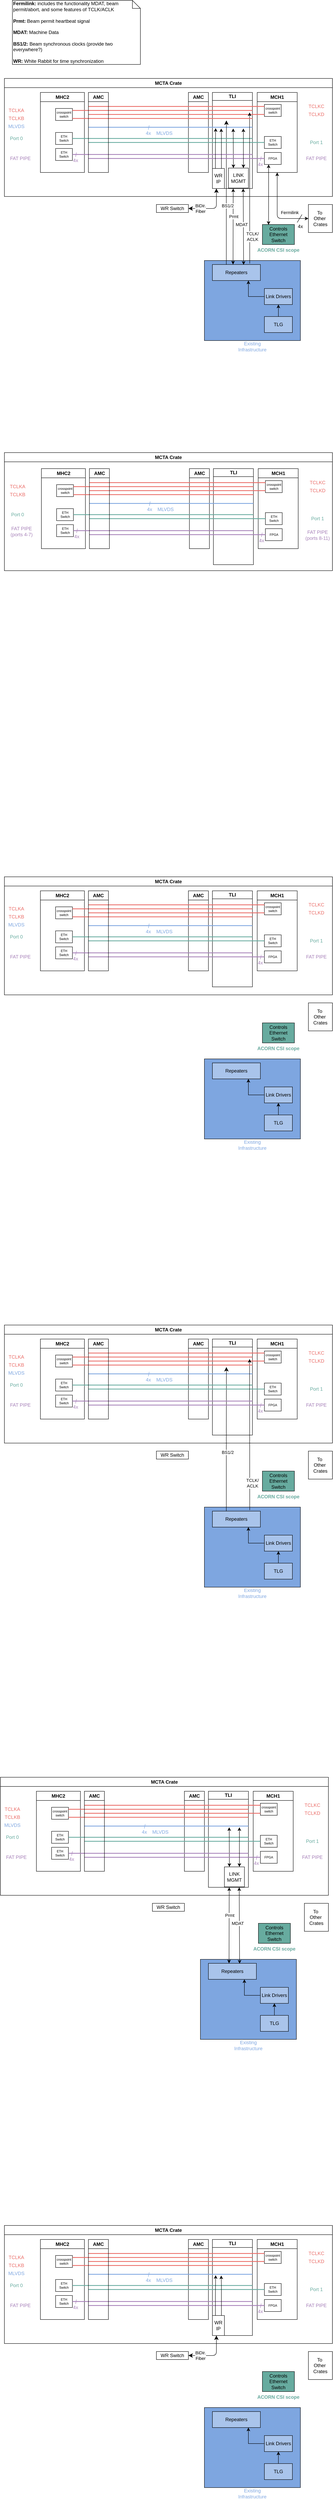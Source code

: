 <mxfile version="24.4.0" type="github">
  <diagram name="Page-1" id="LWEZlGGbSrIIkCykrBxC">
    <mxGraphModel dx="794" dy="420" grid="1" gridSize="10" guides="1" tooltips="1" connect="1" arrows="1" fold="1" page="1" pageScale="1" pageWidth="850" pageHeight="1100" math="0" shadow="0">
      <root>
        <mxCell id="0" />
        <mxCell id="1" parent="0" />
        <mxCell id="h7kvZbICp2aqLXOeY_oO-31" value="" style="rounded=0;whiteSpace=wrap;html=1;labelBackgroundColor=none;fillColor=#7EA6E0;" parent="1" vertex="1">
          <mxGeometry x="520" y="690" width="240" height="200" as="geometry" />
        </mxCell>
        <mxCell id="NNJ1faXIut8Of5q7evjf-1" value="MCH1" style="swimlane;whiteSpace=wrap;html=1;" parent="1" vertex="1">
          <mxGeometry x="652" y="270" width="100" height="200" as="geometry" />
        </mxCell>
        <mxCell id="NNJ1faXIut8Of5q7evjf-40" value="&lt;div style=&quot;font-size: 8px;&quot;&gt;&lt;span style=&quot;background-color: initial; font-size: 8px;&quot;&gt;&lt;font style=&quot;font-size: 8px;&quot;&gt;crosspoint&lt;/font&gt;&lt;/span&gt;&lt;/div&gt;&lt;div style=&quot;font-size: 8px;&quot;&gt;&lt;span style=&quot;background-color: initial; font-size: 8px;&quot;&gt;&lt;font style=&quot;font-size: 8px;&quot;&gt;switch&lt;/font&gt;&lt;/span&gt;&lt;/div&gt;" style="rounded=0;whiteSpace=wrap;html=1;align=center;fontSize=8;" parent="NNJ1faXIut8Of5q7evjf-1" vertex="1">
          <mxGeometry x="18" y="30" width="42" height="30" as="geometry" />
        </mxCell>
        <mxCell id="h7kvZbICp2aqLXOeY_oO-13" value="ETH&lt;br&gt;Switch" style="rounded=0;whiteSpace=wrap;html=1;align=center;fontSize=8;" parent="NNJ1faXIut8Of5q7evjf-1" vertex="1">
          <mxGeometry x="18" y="110" width="42" height="30" as="geometry" />
        </mxCell>
        <mxCell id="h7kvZbICp2aqLXOeY_oO-23" value="" style="endArrow=none;html=1;rounded=0;strokeColor=#A680B8;" parent="NNJ1faXIut8Of5q7evjf-1" edge="1">
          <mxGeometry width="50" height="50" relative="1" as="geometry">
            <mxPoint x="8" y="171" as="sourcePoint" />
            <mxPoint x="10" y="160" as="targetPoint" />
          </mxGeometry>
        </mxCell>
        <mxCell id="h7kvZbICp2aqLXOeY_oO-24" value="&lt;font color=&quot;#a680b8&quot;&gt;4x&lt;/font&gt;" style="text;html=1;align=center;verticalAlign=middle;whiteSpace=wrap;rounded=0;strokeColor=none;" parent="NNJ1faXIut8Of5q7evjf-1" vertex="1">
          <mxGeometry x="-22" y="165" width="60" height="30" as="geometry" />
        </mxCell>
        <mxCell id="h7kvZbICp2aqLXOeY_oO-29" value="FPGA" style="rounded=0;whiteSpace=wrap;html=1;align=center;fontSize=8;" parent="NNJ1faXIut8Of5q7evjf-1" vertex="1">
          <mxGeometry x="18" y="150" width="42" height="30" as="geometry" />
        </mxCell>
        <mxCell id="NNJ1faXIut8Of5q7evjf-2" value="TLI" style="swimlane;whiteSpace=wrap;html=1;startSize=20;" parent="1" vertex="1">
          <mxGeometry x="540" y="270" width="100" height="240" as="geometry" />
        </mxCell>
        <mxCell id="h7kvZbICp2aqLXOeY_oO-4" value="LINK MGMT" style="rounded=0;whiteSpace=wrap;html=1;" parent="NNJ1faXIut8Of5q7evjf-2" vertex="1">
          <mxGeometry x="40" y="189" width="50" height="50" as="geometry" />
        </mxCell>
        <mxCell id="NNJ1faXIut8Of5q7evjf-3" value="MHC2" style="swimlane;whiteSpace=wrap;html=1;" parent="1" vertex="1">
          <mxGeometry x="110" y="270" width="110" height="200" as="geometry" />
        </mxCell>
        <mxCell id="NNJ1faXIut8Of5q7evjf-42" value="&lt;div style=&quot;font-size: 8px;&quot;&gt;&lt;span style=&quot;background-color: initial; font-size: 8px;&quot;&gt;&lt;font style=&quot;font-size: 8px;&quot;&gt;crosspoint&lt;/font&gt;&lt;/span&gt;&lt;/div&gt;&lt;div style=&quot;font-size: 8px;&quot;&gt;&lt;span style=&quot;background-color: initial; font-size: 8px;&quot;&gt;&lt;font style=&quot;font-size: 8px;&quot;&gt;switch&lt;/font&gt;&lt;/span&gt;&lt;/div&gt;" style="rounded=0;whiteSpace=wrap;html=1;align=center;fontSize=8;" parent="NNJ1faXIut8Of5q7evjf-3" vertex="1">
          <mxGeometry x="38" y="40" width="42" height="30" as="geometry" />
        </mxCell>
        <mxCell id="h7kvZbICp2aqLXOeY_oO-12" value="ETH&lt;br&gt;Switch" style="rounded=0;whiteSpace=wrap;html=1;align=center;fontSize=8;" parent="NNJ1faXIut8Of5q7evjf-3" vertex="1">
          <mxGeometry x="38" y="100" width="42" height="30" as="geometry" />
        </mxCell>
        <mxCell id="h7kvZbICp2aqLXOeY_oO-20" value="" style="endArrow=none;html=1;rounded=0;strokeColor=#A680B8;" parent="NNJ1faXIut8Of5q7evjf-3" edge="1">
          <mxGeometry width="50" height="50" relative="1" as="geometry">
            <mxPoint x="88" y="161" as="sourcePoint" />
            <mxPoint x="90" y="150" as="targetPoint" />
          </mxGeometry>
        </mxCell>
        <mxCell id="h7kvZbICp2aqLXOeY_oO-21" value="&lt;font color=&quot;#a680b8&quot;&gt;4x&lt;/font&gt;" style="text;html=1;align=center;verticalAlign=middle;whiteSpace=wrap;rounded=0;strokeColor=none;" parent="NNJ1faXIut8Of5q7evjf-3" vertex="1">
          <mxGeometry x="58" y="155" width="60" height="30" as="geometry" />
        </mxCell>
        <mxCell id="h7kvZbICp2aqLXOeY_oO-28" value="ETH&lt;br&gt;Switch" style="rounded=0;whiteSpace=wrap;html=1;align=center;fontSize=8;" parent="NNJ1faXIut8Of5q7evjf-3" vertex="1">
          <mxGeometry x="38" y="140" width="42" height="30" as="geometry" />
        </mxCell>
        <mxCell id="NNJ1faXIut8Of5q7evjf-4" value="AMC" style="swimlane;whiteSpace=wrap;html=1;" parent="1" vertex="1">
          <mxGeometry x="480" y="270" width="50" height="200" as="geometry" />
        </mxCell>
        <mxCell id="NNJ1faXIut8Of5q7evjf-10" value="&lt;b&gt;Fermilink:&lt;/b&gt; includes the functionality MDAT, beam permit/abort, and some features of&amp;nbsp;TCLK/ACLK&lt;div&gt;&lt;br&gt;&lt;b&gt;Prmt:&lt;/b&gt; Beam permit heartbeat signal&lt;br&gt;&lt;br&gt;&lt;b&gt;MDAT:&lt;/b&gt; Machine Data&lt;br&gt;&lt;br&gt;&lt;b&gt;BS1/2:&lt;/b&gt; Beam synchronous clocks (provide two everywhere?)&lt;br&gt;&lt;br&gt;&lt;b&gt;WR:&lt;/b&gt; White Rabbit for time synchronization&lt;/div&gt;" style="shape=note;size=20;whiteSpace=wrap;html=1;align=left;" parent="1" vertex="1">
          <mxGeometry x="40" y="40" width="320" height="160" as="geometry" />
        </mxCell>
        <mxCell id="NNJ1faXIut8Of5q7evjf-12" value="TCLKA" style="text;html=1;strokeColor=none;fillColor=none;align=center;verticalAlign=middle;whiteSpace=wrap;rounded=0;fontColor=#EA6B66;" parent="1" vertex="1">
          <mxGeometry x="20" y="300" width="60" height="30" as="geometry" />
        </mxCell>
        <mxCell id="NNJ1faXIut8Of5q7evjf-15" value="TCLKB" style="text;html=1;strokeColor=none;fillColor=none;align=center;verticalAlign=middle;whiteSpace=wrap;rounded=0;fontColor=#EA6B66;" parent="1" vertex="1">
          <mxGeometry x="20" y="320" width="60" height="30" as="geometry" />
        </mxCell>
        <mxCell id="NNJ1faXIut8Of5q7evjf-16" value="" style="line;strokeWidth=2;html=1;strokeColor=#EA6B66;" parent="1" vertex="1">
          <mxGeometry x="230" y="320" width="440" height="10" as="geometry" />
        </mxCell>
        <mxCell id="NNJ1faXIut8Of5q7evjf-17" value="" style="line;strokeWidth=2;html=1;strokeColor=#EA6B66;" parent="1" vertex="1">
          <mxGeometry x="230" y="300" width="440" height="10" as="geometry" />
        </mxCell>
        <mxCell id="NNJ1faXIut8Of5q7evjf-18" value="TCLKC" style="text;html=1;strokeColor=none;fillColor=none;align=center;verticalAlign=middle;whiteSpace=wrap;rounded=0;fontColor=#EA6B66;" parent="1" vertex="1">
          <mxGeometry x="770" y="290" width="60" height="30" as="geometry" />
        </mxCell>
        <mxCell id="NNJ1faXIut8Of5q7evjf-19" value="TCLKD" style="text;html=1;strokeColor=none;fillColor=none;align=center;verticalAlign=middle;whiteSpace=wrap;rounded=0;fontColor=#EA6B66;" parent="1" vertex="1">
          <mxGeometry x="770" y="310" width="60" height="30" as="geometry" />
        </mxCell>
        <mxCell id="NNJ1faXIut8Of5q7evjf-23" value="" style="line;strokeWidth=2;html=1;strokeColor=#7EA6E0;fontColor=#7EA6E0;" parent="1" vertex="1">
          <mxGeometry x="230" y="352" width="410" height="10" as="geometry" />
        </mxCell>
        <mxCell id="NNJ1faXIut8Of5q7evjf-24" value="Prmt" style="endArrow=classic;html=1;rounded=0;exitX=0.43;exitY=0;exitDx=0;exitDy=0;exitPerimeter=0;startArrow=classic;startFill=1;" parent="1" source="NNJ1faXIut8Of5q7evjf-47" edge="1">
          <mxGeometry x="0.264" y="-1" width="50" height="50" relative="1" as="geometry">
            <mxPoint x="600" y="670" as="sourcePoint" />
            <mxPoint x="592" y="510" as="targetPoint" />
            <mxPoint as="offset" />
          </mxGeometry>
        </mxCell>
        <mxCell id="NNJ1faXIut8Of5q7evjf-27" value="BiDir.&lt;br&gt;Fiber" style="edgeStyle=elbowEdgeStyle;elbow=vertical;endArrow=classic;html=1;curved=0;rounded=1;endSize=8;startSize=8;exitX=1;exitY=0.5;exitDx=0;exitDy=0;startArrow=classic;startFill=1;" parent="1" source="NNJ1faXIut8Of5q7evjf-44" edge="1">
          <mxGeometry x="-0.5" width="50" height="50" relative="1" as="geometry">
            <mxPoint x="550" y="545" as="sourcePoint" />
            <mxPoint x="550" y="510" as="targetPoint" />
            <mxPoint as="offset" />
            <Array as="points">
              <mxPoint x="530" y="560" />
            </Array>
          </mxGeometry>
        </mxCell>
        <mxCell id="NNJ1faXIut8Of5q7evjf-29" value="BS1/2" style="edgeStyle=elbowEdgeStyle;elbow=vertical;endArrow=classic;html=1;curved=0;rounded=0;endSize=8;startSize=8;exitX=0.29;exitY=0;exitDx=0;exitDy=0;exitPerimeter=0;" parent="1" source="NNJ1faXIut8Of5q7evjf-47" edge="1">
          <mxGeometry x="-0.185" y="-3" width="50" height="50" relative="1" as="geometry">
            <mxPoint x="570" y="740" as="sourcePoint" />
            <mxPoint x="575" y="340" as="targetPoint" />
            <Array as="points" />
            <mxPoint as="offset" />
          </mxGeometry>
        </mxCell>
        <mxCell id="NNJ1faXIut8Of5q7evjf-31" value="" style="line;strokeWidth=2;html=1;strokeColor=#67AB9F;" parent="1" vertex="1">
          <mxGeometry x="190" y="380" width="450" height="10" as="geometry" />
        </mxCell>
        <mxCell id="NNJ1faXIut8Of5q7evjf-32" value="" style="line;strokeWidth=2;html=1;strokeColor=#67AB9F;" parent="1" vertex="1">
          <mxGeometry x="230" y="390" width="440" height="10" as="geometry" />
        </mxCell>
        <mxCell id="NNJ1faXIut8Of5q7evjf-33" value="Port 0" style="text;html=1;strokeColor=none;fillColor=none;align=center;verticalAlign=middle;whiteSpace=wrap;rounded=0;fontColor=#67AB9F;" parent="1" vertex="1">
          <mxGeometry x="20" y="370" width="60" height="30" as="geometry" />
        </mxCell>
        <mxCell id="NNJ1faXIut8Of5q7evjf-34" value="Port 1" style="text;html=1;strokeColor=none;fillColor=none;align=center;verticalAlign=middle;whiteSpace=wrap;rounded=0;fontColor=#67AB9F;" parent="1" vertex="1">
          <mxGeometry x="770" y="380" width="60" height="30" as="geometry" />
        </mxCell>
        <mxCell id="NNJ1faXIut8Of5q7evjf-36" value="TCLK/&lt;br&gt;ACLK" style="endArrow=classic;html=1;rounded=0;exitX=0.778;exitY=-0.067;exitDx=0;exitDy=0;exitPerimeter=0;startArrow=none;startFill=0;" parent="1" source="NNJ1faXIut8Of5q7evjf-47" edge="1">
          <mxGeometry x="-0.643" y="-7" width="50" height="50" relative="1" as="geometry">
            <mxPoint x="634.16" y="709" as="sourcePoint" />
            <mxPoint x="633" y="320" as="targetPoint" />
            <mxPoint as="offset" />
          </mxGeometry>
        </mxCell>
        <mxCell id="NNJ1faXIut8Of5q7evjf-37" value="MDAT" style="endArrow=classic;html=1;rounded=0;exitX=0.65;exitY=0.017;exitDx=0;exitDy=0;exitPerimeter=0;startArrow=classic;startFill=1;" parent="1" source="NNJ1faXIut8Of5q7evjf-47" edge="1">
          <mxGeometry x="0.055" y="4" width="50" height="50" relative="1" as="geometry">
            <mxPoint x="620" y="740" as="sourcePoint" />
            <mxPoint x="617" y="510" as="targetPoint" />
            <mxPoint as="offset" />
          </mxGeometry>
        </mxCell>
        <mxCell id="NNJ1faXIut8Of5q7evjf-41" value="&lt;font color=&quot;#7ea6e0&quot;&gt;MLVDS&lt;/font&gt;" style="text;html=1;strokeColor=none;fillColor=none;align=center;verticalAlign=middle;whiteSpace=wrap;rounded=0;fontColor=#67AB9F;" parent="1" vertex="1">
          <mxGeometry x="20" y="340" width="60" height="30" as="geometry" />
        </mxCell>
        <mxCell id="NNJ1faXIut8Of5q7evjf-44" value="WR Switch" style="rounded=0;whiteSpace=wrap;html=1;" parent="1" vertex="1">
          <mxGeometry x="400" y="550" width="80" height="20" as="geometry" />
        </mxCell>
        <mxCell id="NNJ1faXIut8Of5q7evjf-47" value="Repeaters" style="rounded=0;whiteSpace=wrap;html=1;points=[[0,0,0,0,0],[0,0.25,0,0,0],[0,0.5,0,0,0],[0,0.75,0,0,0],[0,1,0,0,0],[0.14,0,0,0,0],[0.25,1,0,0,0],[0.29,0,0,0,0],[0.43,0,0,0,0],[0.5,1,0,0,0],[0.57,0,0,0,0],[0.71,0,0,0,0],[0.75,1,0,0,0],[0.86,0,0,0,0],[1,0,0,0,0],[1,0.25,0,0,0],[1,0.5,0,0,0],[1,0.75,0,0,0],[1,1,0,0,0]];fillColor=#A9C4EB;" parent="1" vertex="1">
          <mxGeometry x="540" y="700" width="120" height="40" as="geometry" />
        </mxCell>
        <mxCell id="NNJ1faXIut8Of5q7evjf-53" value="TLG" style="rounded=0;whiteSpace=wrap;html=1;points=[[0,0,0,0,0],[0,0.25,0,0,0],[0,0.5,0,0,0],[0,0.75,0,0,0],[0,1,0,0,0],[0.14,0,0,0,0],[0.25,1,0,0,0],[0.29,0,0,0,0],[0.43,0,0,0,0],[0.5,1,0,0,0],[0.57,0,0,0,0],[0.71,0,0,0,0],[0.75,1,0,0,0],[0.86,0,0,0,0],[1,0,0,0,0],[1,0.25,0,0,0],[1,0.5,0,0,0],[1,0.75,0,0,0],[1,1,0,0,0]];fillColor=#A9C4EB;" parent="1" vertex="1">
          <mxGeometry x="670" y="830" width="70" height="40" as="geometry" />
        </mxCell>
        <mxCell id="NNJ1faXIut8Of5q7evjf-55" style="edgeStyle=orthogonalEdgeStyle;rounded=0;orthogonalLoop=1;jettySize=auto;html=1;entryX=0.75;entryY=1;entryDx=0;entryDy=0;entryPerimeter=0;exitX=0;exitY=0.5;exitDx=0;exitDy=0;exitPerimeter=0;" parent="1" source="NNJ1faXIut8Of5q7evjf-56" target="NNJ1faXIut8Of5q7evjf-47" edge="1">
          <mxGeometry relative="1" as="geometry">
            <mxPoint x="690" y="820" as="sourcePoint" />
          </mxGeometry>
        </mxCell>
        <mxCell id="NNJ1faXIut8Of5q7evjf-56" value="Link Drivers" style="rounded=0;whiteSpace=wrap;html=1;points=[[0,0,0,0,0],[0,0.25,0,0,0],[0,0.5,0,0,0],[0,0.75,0,0,0],[0,1,0,0,0],[0.14,0,0,0,0],[0.25,1,0,0,0],[0.29,0,0,0,0],[0.43,0,0,0,0],[0.5,1,0,0,0],[0.57,0,0,0,0],[0.71,0,0,0,0],[0.75,1,0,0,0],[0.86,0,0,0,0],[1,0,0,0,0],[1,0.25,0,0,0],[1,0.5,0,0,0],[1,0.75,0,0,0],[1,1,0,0,0]];fillColor=#A9C4EB;" parent="1" vertex="1">
          <mxGeometry x="670" y="760" width="70" height="40" as="geometry" />
        </mxCell>
        <mxCell id="NNJ1faXIut8Of5q7evjf-57" style="edgeStyle=orthogonalEdgeStyle;rounded=0;orthogonalLoop=1;jettySize=auto;html=1;exitX=0.43;exitY=0;exitDx=0;exitDy=0;exitPerimeter=0;entryX=0.5;entryY=1;entryDx=0;entryDy=0;entryPerimeter=0;" parent="1" source="NNJ1faXIut8Of5q7evjf-53" target="NNJ1faXIut8Of5q7evjf-56" edge="1">
          <mxGeometry relative="1" as="geometry" />
        </mxCell>
        <mxCell id="NNJ1faXIut8Of5q7evjf-58" value="FAT PIPE" style="text;html=1;strokeColor=none;fillColor=none;align=center;verticalAlign=middle;whiteSpace=wrap;rounded=0;fontColor=#A680B8;" parent="1" vertex="1">
          <mxGeometry x="770" y="420" width="60" height="30" as="geometry" />
        </mxCell>
        <mxCell id="h7kvZbICp2aqLXOeY_oO-5" style="edgeStyle=orthogonalEdgeStyle;rounded=0;orthogonalLoop=1;jettySize=auto;html=1;exitX=0.25;exitY=0;exitDx=0;exitDy=0;startArrow=classic;startFill=1;" parent="1" source="h7kvZbICp2aqLXOeY_oO-4" edge="1">
          <mxGeometry relative="1" as="geometry">
            <mxPoint x="592" y="360" as="targetPoint" />
          </mxGeometry>
        </mxCell>
        <mxCell id="h7kvZbICp2aqLXOeY_oO-6" value="To&amp;nbsp;&lt;br&gt;Other&amp;nbsp;&lt;br&gt;Crates" style="rounded=0;whiteSpace=wrap;html=1;points=[[0,0,0,0,0],[0,0.25,0,0,0],[0,0.5,0,0,0],[0,0.75,0,0,0],[0,1,0,0,0],[0.14,0,0,0,0],[0.25,1,0,0,0],[0.29,0,0,0,0],[0.43,0,0,0,0],[0.5,1,0,0,0],[0.57,0,0,0,0],[0.71,0,0,0,0],[0.75,1,0,0,0],[0.86,0,0,0,0],[1,0,0,0,0],[1,0.25,0,0,0],[1,0.5,0,0,0],[1,0.75,0,0,0],[1,1,0,0,0]];" parent="1" vertex="1">
          <mxGeometry x="780" y="550" width="60" height="70" as="geometry" />
        </mxCell>
        <mxCell id="h7kvZbICp2aqLXOeY_oO-7" value="Fermilink" style="edgeStyle=orthogonalEdgeStyle;rounded=1;orthogonalLoop=1;jettySize=auto;html=1;exitX=0.5;exitY=1;exitDx=0;exitDy=0;entryX=0;entryY=0.5;entryDx=0;entryDy=0;entryPerimeter=0;startArrow=classic;startFill=1;curved=0;" parent="1" source="NNJ1faXIut8Of5q7evjf-1" target="h7kvZbICp2aqLXOeY_oO-6" edge="1">
          <mxGeometry x="0.507" y="15" relative="1" as="geometry">
            <mxPoint as="offset" />
          </mxGeometry>
        </mxCell>
        <mxCell id="h7kvZbICp2aqLXOeY_oO-11" value="FAT PIPE" style="text;html=1;strokeColor=none;fillColor=none;align=center;verticalAlign=middle;whiteSpace=wrap;rounded=0;fontColor=#A680B8;" parent="1" vertex="1">
          <mxGeometry x="30" y="420" width="60" height="30" as="geometry" />
        </mxCell>
        <mxCell id="h7kvZbICp2aqLXOeY_oO-14" value="" style="line;strokeWidth=2;html=1;strokeColor=#A680B8;" parent="1" vertex="1">
          <mxGeometry x="190" y="420" width="450" height="10" as="geometry" />
        </mxCell>
        <mxCell id="h7kvZbICp2aqLXOeY_oO-15" value="" style="line;strokeWidth=2;html=1;strokeColor=#A680B8;" parent="1" vertex="1">
          <mxGeometry x="230" y="430" width="440" height="10" as="geometry" />
        </mxCell>
        <mxCell id="h7kvZbICp2aqLXOeY_oO-17" style="edgeStyle=orthogonalEdgeStyle;rounded=0;orthogonalLoop=1;jettySize=auto;html=1;exitX=0.75;exitY=0;exitDx=0;exitDy=0;entryX=0.945;entryY=0.8;entryDx=0;entryDy=0;entryPerimeter=0;startArrow=classic;startFill=1;" parent="1" source="h7kvZbICp2aqLXOeY_oO-4" target="NNJ1faXIut8Of5q7evjf-23" edge="1">
          <mxGeometry relative="1" as="geometry">
            <mxPoint x="620" y="420" as="targetPoint" />
          </mxGeometry>
        </mxCell>
        <mxCell id="h7kvZbICp2aqLXOeY_oO-18" value="" style="endArrow=none;html=1;rounded=0;" parent="1" edge="1">
          <mxGeometry width="50" height="50" relative="1" as="geometry">
            <mxPoint x="752" y="595" as="sourcePoint" />
            <mxPoint x="764" y="575" as="targetPoint" />
          </mxGeometry>
        </mxCell>
        <mxCell id="h7kvZbICp2aqLXOeY_oO-19" value="4x" style="text;html=1;align=center;verticalAlign=middle;whiteSpace=wrap;rounded=0;" parent="1" vertex="1">
          <mxGeometry x="730" y="590" width="60" height="30" as="geometry" />
        </mxCell>
        <mxCell id="h7kvZbICp2aqLXOeY_oO-25" value="" style="line;strokeWidth=2;html=1;strokeColor=#EA6B66;" parent="1" vertex="1">
          <mxGeometry x="190" y="330" width="450" height="10" as="geometry" />
        </mxCell>
        <mxCell id="h7kvZbICp2aqLXOeY_oO-26" value="" style="line;strokeWidth=2;html=1;strokeColor=#EA6B66;" parent="1" vertex="1">
          <mxGeometry x="190" y="310" width="450" height="10" as="geometry" />
        </mxCell>
        <mxCell id="h7kvZbICp2aqLXOeY_oO-27" value="AMC" style="swimlane;whiteSpace=wrap;html=1;" parent="1" vertex="1">
          <mxGeometry x="230" y="270" width="50" height="200" as="geometry" />
        </mxCell>
        <mxCell id="h7kvZbICp2aqLXOeY_oO-32" value="&lt;font color=&quot;#7ea6e0&quot;&gt;Existing Infrastructure&lt;/font&gt;" style="text;html=1;align=center;verticalAlign=middle;whiteSpace=wrap;rounded=0;" parent="1" vertex="1">
          <mxGeometry x="610" y="890" width="60" height="30" as="geometry" />
        </mxCell>
        <mxCell id="h7kvZbICp2aqLXOeY_oO-33" value="Controls&lt;div&gt;Ethernet&lt;br&gt;Switch&lt;/div&gt;" style="rounded=0;whiteSpace=wrap;html=1;fillColor=#67AB9F;" parent="1" vertex="1">
          <mxGeometry x="665" y="600" width="80" height="50" as="geometry" />
        </mxCell>
        <mxCell id="h7kvZbICp2aqLXOeY_oO-37" value="MCTA Crate" style="swimlane;whiteSpace=wrap;html=1;" parent="1" vertex="1">
          <mxGeometry x="20" y="235" width="820" height="295" as="geometry" />
        </mxCell>
        <mxCell id="S81dfLKl78ftMpMsxD3t-1" value="" style="endArrow=none;html=1;rounded=0;strokeColor=#7EA6E0;" parent="h7kvZbICp2aqLXOeY_oO-37" edge="1">
          <mxGeometry width="50" height="50" relative="1" as="geometry">
            <mxPoint x="360" y="128" as="sourcePoint" />
            <mxPoint x="362" y="117" as="targetPoint" />
          </mxGeometry>
        </mxCell>
        <mxCell id="S81dfLKl78ftMpMsxD3t-2" value="&lt;font color=&quot;#7ea6e0&quot;&gt;4x&lt;/font&gt;" style="text;html=1;align=center;verticalAlign=middle;whiteSpace=wrap;rounded=0;strokeColor=none;" parent="h7kvZbICp2aqLXOeY_oO-37" vertex="1">
          <mxGeometry x="330" y="122" width="60" height="30" as="geometry" />
        </mxCell>
        <mxCell id="S81dfLKl78ftMpMsxD3t-3" value="WR&lt;br&gt;&lt;div&gt;IP&lt;/div&gt;" style="rounded=0;whiteSpace=wrap;html=1;" parent="h7kvZbICp2aqLXOeY_oO-37" vertex="1">
          <mxGeometry x="520" y="225" width="30" height="50" as="geometry" />
        </mxCell>
        <mxCell id="S81dfLKl78ftMpMsxD3t-7" value="&lt;font color=&quot;#7ea6e0&quot;&gt;MLVDS&lt;/font&gt;" style="text;html=1;align=center;verticalAlign=middle;whiteSpace=wrap;rounded=0;strokeColor=none;" parent="h7kvZbICp2aqLXOeY_oO-37" vertex="1">
          <mxGeometry x="370" y="122" width="60" height="30" as="geometry" />
        </mxCell>
        <mxCell id="h7kvZbICp2aqLXOeY_oO-30" value="" style="edgeStyle=orthogonalEdgeStyle;rounded=0;orthogonalLoop=1;jettySize=auto;html=1;exitX=0.25;exitY=1;exitDx=0;exitDy=0;startArrow=classic;startFill=1;entryX=0.192;entryY=0.016;entryDx=0;entryDy=0;entryPerimeter=0;" parent="1" source="h7kvZbICp2aqLXOeY_oO-29" target="h7kvZbICp2aqLXOeY_oO-33" edge="1">
          <mxGeometry x="1" y="10" relative="1" as="geometry">
            <mxPoint x="680.345" y="640" as="targetPoint" />
            <mxPoint x="-10" y="10" as="offset" />
          </mxGeometry>
        </mxCell>
        <mxCell id="S81dfLKl78ftMpMsxD3t-4" style="edgeStyle=orthogonalEdgeStyle;rounded=0;orthogonalLoop=1;jettySize=auto;html=1;exitX=0.25;exitY=0;exitDx=0;exitDy=0;entryX=0.776;entryY=0.72;entryDx=0;entryDy=0;entryPerimeter=0;" parent="1" source="S81dfLKl78ftMpMsxD3t-3" target="NNJ1faXIut8Of5q7evjf-23" edge="1">
          <mxGeometry relative="1" as="geometry" />
        </mxCell>
        <mxCell id="S81dfLKl78ftMpMsxD3t-5" style="edgeStyle=orthogonalEdgeStyle;rounded=0;orthogonalLoop=1;jettySize=auto;html=1;exitX=0.75;exitY=0;exitDx=0;exitDy=0;" parent="1" source="S81dfLKl78ftMpMsxD3t-3" edge="1">
          <mxGeometry relative="1" as="geometry">
            <mxPoint x="562" y="360" as="targetPoint" />
            <Array as="points">
              <mxPoint x="562" y="385" />
              <mxPoint x="562" y="305" />
            </Array>
          </mxGeometry>
        </mxCell>
        <mxCell id="kRSWdQYOtQj_XV_GTH55-1" value="&lt;b style=&quot;forced-color-adjust: none; color: rgb(0, 0, 0); font-family: Helvetica; font-size: 12px; font-style: normal; font-variant-ligatures: normal; font-variant-caps: normal; letter-spacing: normal; orphans: 2; text-indent: 0px; text-transform: none; widows: 2; word-spacing: 0px; -webkit-text-stroke-width: 0px; white-space: normal; background-color: rgb(251, 251, 251); text-decoration-thickness: initial; text-decoration-style: initial; text-decoration-color: initial;&quot;&gt;&lt;font color=&quot;#67ab9f&quot; style=&quot;forced-color-adjust: none;&quot;&gt;ACORN CSI scope&lt;/font&gt;&lt;/b&gt;" style="text;whiteSpace=wrap;html=1;align=center;" vertex="1" parent="1">
          <mxGeometry x="640" y="650" width="130" height="40" as="geometry" />
        </mxCell>
        <mxCell id="kRSWdQYOtQj_XV_GTH55-38" value="MCTA Crate" style="swimlane;whiteSpace=wrap;html=1;" vertex="1" parent="1">
          <mxGeometry x="20" y="1170" width="820" height="295" as="geometry">
            <mxRectangle x="20" y="1170" width="110" height="30" as="alternateBounds" />
          </mxGeometry>
        </mxCell>
        <mxCell id="kRSWdQYOtQj_XV_GTH55-2" value="MCH1" style="swimlane;whiteSpace=wrap;html=1;" vertex="1" parent="kRSWdQYOtQj_XV_GTH55-38">
          <mxGeometry x="634.5" y="40" width="100" height="200" as="geometry" />
        </mxCell>
        <mxCell id="kRSWdQYOtQj_XV_GTH55-3" value="&lt;div style=&quot;font-size: 8px;&quot;&gt;&lt;span style=&quot;background-color: initial; font-size: 8px;&quot;&gt;&lt;font style=&quot;font-size: 8px;&quot;&gt;crosspoint&lt;/font&gt;&lt;/span&gt;&lt;/div&gt;&lt;div style=&quot;font-size: 8px;&quot;&gt;&lt;span style=&quot;background-color: initial; font-size: 8px;&quot;&gt;&lt;font style=&quot;font-size: 8px;&quot;&gt;switch&lt;/font&gt;&lt;/span&gt;&lt;/div&gt;" style="rounded=0;whiteSpace=wrap;html=1;align=center;fontSize=8;" vertex="1" parent="kRSWdQYOtQj_XV_GTH55-2">
          <mxGeometry x="18" y="30" width="42" height="30" as="geometry" />
        </mxCell>
        <mxCell id="kRSWdQYOtQj_XV_GTH55-4" value="ETH&lt;br&gt;Switch" style="rounded=0;whiteSpace=wrap;html=1;align=center;fontSize=8;" vertex="1" parent="kRSWdQYOtQj_XV_GTH55-2">
          <mxGeometry x="18" y="110" width="42" height="30" as="geometry" />
        </mxCell>
        <mxCell id="kRSWdQYOtQj_XV_GTH55-5" value="" style="endArrow=none;html=1;rounded=0;strokeColor=#A680B8;" edge="1" parent="kRSWdQYOtQj_XV_GTH55-2">
          <mxGeometry width="50" height="50" relative="1" as="geometry">
            <mxPoint x="8" y="171" as="sourcePoint" />
            <mxPoint x="10" y="160" as="targetPoint" />
          </mxGeometry>
        </mxCell>
        <mxCell id="kRSWdQYOtQj_XV_GTH55-6" value="&lt;font color=&quot;#a680b8&quot;&gt;4x&lt;/font&gt;" style="text;html=1;align=center;verticalAlign=middle;whiteSpace=wrap;rounded=0;strokeColor=none;" vertex="1" parent="kRSWdQYOtQj_XV_GTH55-2">
          <mxGeometry x="-22" y="165" width="60" height="30" as="geometry" />
        </mxCell>
        <mxCell id="kRSWdQYOtQj_XV_GTH55-7" value="FPGA" style="rounded=0;whiteSpace=wrap;html=1;align=center;fontSize=8;" vertex="1" parent="kRSWdQYOtQj_XV_GTH55-2">
          <mxGeometry x="18" y="150" width="42" height="30" as="geometry" />
        </mxCell>
        <mxCell id="kRSWdQYOtQj_XV_GTH55-8" value="TLI" style="swimlane;whiteSpace=wrap;html=1;startSize=20;" vertex="1" parent="kRSWdQYOtQj_XV_GTH55-38">
          <mxGeometry x="522.5" y="40" width="100" height="240" as="geometry" />
        </mxCell>
        <mxCell id="kRSWdQYOtQj_XV_GTH55-10" value="MHC2" style="swimlane;whiteSpace=wrap;html=1;" vertex="1" parent="kRSWdQYOtQj_XV_GTH55-38">
          <mxGeometry x="92.5" y="40" width="110" height="200" as="geometry">
            <mxRectangle x="92.5" y="40" width="70" height="30" as="alternateBounds" />
          </mxGeometry>
        </mxCell>
        <mxCell id="kRSWdQYOtQj_XV_GTH55-11" value="&lt;div style=&quot;font-size: 8px;&quot;&gt;&lt;span style=&quot;background-color: initial; font-size: 8px;&quot;&gt;&lt;font style=&quot;font-size: 8px;&quot;&gt;crosspoint&lt;/font&gt;&lt;/span&gt;&lt;/div&gt;&lt;div style=&quot;font-size: 8px;&quot;&gt;&lt;span style=&quot;background-color: initial; font-size: 8px;&quot;&gt;&lt;font style=&quot;font-size: 8px;&quot;&gt;switch&lt;/font&gt;&lt;/span&gt;&lt;/div&gt;" style="rounded=0;whiteSpace=wrap;html=1;align=center;fontSize=8;" vertex="1" parent="kRSWdQYOtQj_XV_GTH55-10">
          <mxGeometry x="38" y="40" width="42" height="30" as="geometry" />
        </mxCell>
        <mxCell id="kRSWdQYOtQj_XV_GTH55-12" value="ETH&lt;br&gt;Switch" style="rounded=0;whiteSpace=wrap;html=1;align=center;fontSize=8;" vertex="1" parent="kRSWdQYOtQj_XV_GTH55-10">
          <mxGeometry x="38" y="100" width="42" height="30" as="geometry" />
        </mxCell>
        <mxCell id="kRSWdQYOtQj_XV_GTH55-13" value="" style="endArrow=none;html=1;rounded=0;strokeColor=#A680B8;" edge="1" parent="kRSWdQYOtQj_XV_GTH55-10">
          <mxGeometry width="50" height="50" relative="1" as="geometry">
            <mxPoint x="88" y="161" as="sourcePoint" />
            <mxPoint x="90" y="150" as="targetPoint" />
          </mxGeometry>
        </mxCell>
        <mxCell id="kRSWdQYOtQj_XV_GTH55-14" value="&lt;font color=&quot;#a680b8&quot;&gt;4x&lt;/font&gt;" style="text;html=1;align=center;verticalAlign=middle;whiteSpace=wrap;rounded=0;strokeColor=none;" vertex="1" parent="kRSWdQYOtQj_XV_GTH55-10">
          <mxGeometry x="58" y="155" width="60" height="30" as="geometry" />
        </mxCell>
        <mxCell id="kRSWdQYOtQj_XV_GTH55-15" value="ETH&lt;br&gt;Switch" style="rounded=0;whiteSpace=wrap;html=1;align=center;fontSize=8;" vertex="1" parent="kRSWdQYOtQj_XV_GTH55-10">
          <mxGeometry x="38" y="140" width="42" height="30" as="geometry" />
        </mxCell>
        <mxCell id="kRSWdQYOtQj_XV_GTH55-16" value="AMC" style="swimlane;whiteSpace=wrap;html=1;" vertex="1" parent="kRSWdQYOtQj_XV_GTH55-38">
          <mxGeometry x="462.5" y="40" width="50" height="200" as="geometry" />
        </mxCell>
        <mxCell id="kRSWdQYOtQj_XV_GTH55-17" value="TCLKA" style="text;html=1;strokeColor=none;fillColor=none;align=center;verticalAlign=middle;whiteSpace=wrap;rounded=0;fontColor=#EA6B66;" vertex="1" parent="kRSWdQYOtQj_XV_GTH55-38">
          <mxGeometry x="2.5" y="70" width="60" height="30" as="geometry" />
        </mxCell>
        <mxCell id="kRSWdQYOtQj_XV_GTH55-18" value="TCLKB" style="text;html=1;strokeColor=none;fillColor=none;align=center;verticalAlign=middle;whiteSpace=wrap;rounded=0;fontColor=#EA6B66;" vertex="1" parent="kRSWdQYOtQj_XV_GTH55-38">
          <mxGeometry x="2.5" y="90" width="60" height="30" as="geometry" />
        </mxCell>
        <mxCell id="kRSWdQYOtQj_XV_GTH55-19" value="" style="line;strokeWidth=2;html=1;strokeColor=#EA6B66;" vertex="1" parent="kRSWdQYOtQj_XV_GTH55-38">
          <mxGeometry x="212.5" y="90" width="440" height="10" as="geometry" />
        </mxCell>
        <mxCell id="kRSWdQYOtQj_XV_GTH55-20" value="" style="line;strokeWidth=2;html=1;strokeColor=#EA6B66;" vertex="1" parent="kRSWdQYOtQj_XV_GTH55-38">
          <mxGeometry x="212.5" y="70" width="440" height="10" as="geometry" />
        </mxCell>
        <mxCell id="kRSWdQYOtQj_XV_GTH55-21" value="TCLKC" style="text;html=1;strokeColor=none;fillColor=none;align=center;verticalAlign=middle;whiteSpace=wrap;rounded=0;fontColor=#EA6B66;" vertex="1" parent="kRSWdQYOtQj_XV_GTH55-38">
          <mxGeometry x="752.5" y="60" width="60" height="30" as="geometry" />
        </mxCell>
        <mxCell id="kRSWdQYOtQj_XV_GTH55-22" value="TCLKD" style="text;html=1;strokeColor=none;fillColor=none;align=center;verticalAlign=middle;whiteSpace=wrap;rounded=0;fontColor=#EA6B66;" vertex="1" parent="kRSWdQYOtQj_XV_GTH55-38">
          <mxGeometry x="752.5" y="80" width="60" height="30" as="geometry" />
        </mxCell>
        <mxCell id="kRSWdQYOtQj_XV_GTH55-23" value="" style="line;strokeWidth=2;html=1;strokeColor=#7EA6E0;fontColor=#7EA6E0;" vertex="1" parent="kRSWdQYOtQj_XV_GTH55-38">
          <mxGeometry x="212.5" y="122" width="410" height="10" as="geometry" />
        </mxCell>
        <mxCell id="kRSWdQYOtQj_XV_GTH55-24" value="" style="line;strokeWidth=2;html=1;strokeColor=#67AB9F;" vertex="1" parent="kRSWdQYOtQj_XV_GTH55-38">
          <mxGeometry x="172.5" y="150" width="450" height="10" as="geometry" />
        </mxCell>
        <mxCell id="kRSWdQYOtQj_XV_GTH55-25" value="" style="line;strokeWidth=2;html=1;strokeColor=#67AB9F;" vertex="1" parent="kRSWdQYOtQj_XV_GTH55-38">
          <mxGeometry x="212.5" y="160" width="440" height="10" as="geometry" />
        </mxCell>
        <mxCell id="kRSWdQYOtQj_XV_GTH55-26" value="Port 0" style="text;html=1;strokeColor=none;fillColor=none;align=center;verticalAlign=middle;whiteSpace=wrap;rounded=0;fontColor=#67AB9F;" vertex="1" parent="kRSWdQYOtQj_XV_GTH55-38">
          <mxGeometry x="2.5" y="140" width="60" height="30" as="geometry" />
        </mxCell>
        <mxCell id="kRSWdQYOtQj_XV_GTH55-27" value="Port 1" style="text;html=1;strokeColor=none;fillColor=none;align=center;verticalAlign=middle;whiteSpace=wrap;rounded=0;fontColor=#67AB9F;" vertex="1" parent="kRSWdQYOtQj_XV_GTH55-38">
          <mxGeometry x="752.5" y="150" width="60" height="30" as="geometry" />
        </mxCell>
        <mxCell id="kRSWdQYOtQj_XV_GTH55-29" value="FAT PIPE&lt;div&gt;(ports 8-11)&lt;/div&gt;" style="text;html=1;strokeColor=none;fillColor=none;align=center;verticalAlign=middle;whiteSpace=wrap;rounded=0;fontColor=#A680B8;" vertex="1" parent="kRSWdQYOtQj_XV_GTH55-38">
          <mxGeometry x="747.5" y="191" width="70" height="30" as="geometry" />
        </mxCell>
        <mxCell id="kRSWdQYOtQj_XV_GTH55-31" value="FAT PIPE&lt;br&gt;(ports 4-7)" style="text;html=1;strokeColor=none;fillColor=none;align=center;verticalAlign=middle;whiteSpace=wrap;rounded=0;fontColor=#A680B8;" vertex="1" parent="kRSWdQYOtQj_XV_GTH55-38">
          <mxGeometry x="12.5" y="182" width="60" height="30" as="geometry" />
        </mxCell>
        <mxCell id="kRSWdQYOtQj_XV_GTH55-32" value="" style="line;strokeWidth=2;html=1;strokeColor=#A680B8;" vertex="1" parent="kRSWdQYOtQj_XV_GTH55-38">
          <mxGeometry x="172.5" y="190" width="450" height="10" as="geometry" />
        </mxCell>
        <mxCell id="kRSWdQYOtQj_XV_GTH55-33" value="" style="line;strokeWidth=2;html=1;strokeColor=#A680B8;" vertex="1" parent="kRSWdQYOtQj_XV_GTH55-38">
          <mxGeometry x="212.5" y="200" width="440" height="10" as="geometry" />
        </mxCell>
        <mxCell id="kRSWdQYOtQj_XV_GTH55-35" value="" style="line;strokeWidth=2;html=1;strokeColor=#EA6B66;" vertex="1" parent="kRSWdQYOtQj_XV_GTH55-38">
          <mxGeometry x="172.5" y="100" width="450" height="10" as="geometry" />
        </mxCell>
        <mxCell id="kRSWdQYOtQj_XV_GTH55-36" value="" style="line;strokeWidth=2;html=1;strokeColor=#EA6B66;" vertex="1" parent="kRSWdQYOtQj_XV_GTH55-38">
          <mxGeometry x="172.5" y="80" width="450" height="10" as="geometry" />
        </mxCell>
        <mxCell id="kRSWdQYOtQj_XV_GTH55-37" value="AMC" style="swimlane;whiteSpace=wrap;html=1;" vertex="1" parent="kRSWdQYOtQj_XV_GTH55-38">
          <mxGeometry x="212.5" y="40" width="50" height="200" as="geometry" />
        </mxCell>
        <mxCell id="kRSWdQYOtQj_XV_GTH55-39" value="" style="endArrow=none;html=1;rounded=0;strokeColor=#7EA6E0;" edge="1" parent="kRSWdQYOtQj_XV_GTH55-38">
          <mxGeometry width="50" height="50" relative="1" as="geometry">
            <mxPoint x="362.5" y="133" as="sourcePoint" />
            <mxPoint x="364.5" y="122" as="targetPoint" />
          </mxGeometry>
        </mxCell>
        <mxCell id="kRSWdQYOtQj_XV_GTH55-40" value="&lt;font color=&quot;#7ea6e0&quot;&gt;4x&lt;/font&gt;" style="text;html=1;align=center;verticalAlign=middle;whiteSpace=wrap;rounded=0;strokeColor=none;" vertex="1" parent="kRSWdQYOtQj_XV_GTH55-38">
          <mxGeometry x="332.5" y="127" width="60" height="30" as="geometry" />
        </mxCell>
        <mxCell id="kRSWdQYOtQj_XV_GTH55-42" value="&lt;font color=&quot;#7ea6e0&quot;&gt;MLVDS&lt;/font&gt;" style="text;html=1;align=center;verticalAlign=middle;whiteSpace=wrap;rounded=0;strokeColor=none;" vertex="1" parent="kRSWdQYOtQj_XV_GTH55-38">
          <mxGeometry x="372.5" y="127" width="60" height="30" as="geometry" />
        </mxCell>
        <mxCell id="kRSWdQYOtQj_XV_GTH55-236" value="" style="rounded=0;whiteSpace=wrap;html=1;labelBackgroundColor=none;fillColor=#7EA6E0;" vertex="1" parent="1">
          <mxGeometry x="520" y="2685" width="240" height="200" as="geometry" />
        </mxCell>
        <mxCell id="kRSWdQYOtQj_XV_GTH55-237" value="MCH1" style="swimlane;whiteSpace=wrap;html=1;" vertex="1" parent="1">
          <mxGeometry x="652" y="2265" width="100" height="200" as="geometry" />
        </mxCell>
        <mxCell id="kRSWdQYOtQj_XV_GTH55-238" value="&lt;div style=&quot;font-size: 8px;&quot;&gt;&lt;span style=&quot;background-color: initial; font-size: 8px;&quot;&gt;&lt;font style=&quot;font-size: 8px;&quot;&gt;crosspoint&lt;/font&gt;&lt;/span&gt;&lt;/div&gt;&lt;div style=&quot;font-size: 8px;&quot;&gt;&lt;span style=&quot;background-color: initial; font-size: 8px;&quot;&gt;&lt;font style=&quot;font-size: 8px;&quot;&gt;switch&lt;/font&gt;&lt;/span&gt;&lt;/div&gt;" style="rounded=0;whiteSpace=wrap;html=1;align=center;fontSize=8;" vertex="1" parent="kRSWdQYOtQj_XV_GTH55-237">
          <mxGeometry x="18" y="30" width="42" height="30" as="geometry" />
        </mxCell>
        <mxCell id="kRSWdQYOtQj_XV_GTH55-239" value="ETH&lt;br&gt;Switch" style="rounded=0;whiteSpace=wrap;html=1;align=center;fontSize=8;" vertex="1" parent="kRSWdQYOtQj_XV_GTH55-237">
          <mxGeometry x="18" y="110" width="42" height="30" as="geometry" />
        </mxCell>
        <mxCell id="kRSWdQYOtQj_XV_GTH55-240" value="" style="endArrow=none;html=1;rounded=0;strokeColor=#A680B8;" edge="1" parent="kRSWdQYOtQj_XV_GTH55-237">
          <mxGeometry width="50" height="50" relative="1" as="geometry">
            <mxPoint x="8" y="171" as="sourcePoint" />
            <mxPoint x="10" y="160" as="targetPoint" />
          </mxGeometry>
        </mxCell>
        <mxCell id="kRSWdQYOtQj_XV_GTH55-241" value="&lt;font color=&quot;#a680b8&quot;&gt;4x&lt;/font&gt;" style="text;html=1;align=center;verticalAlign=middle;whiteSpace=wrap;rounded=0;strokeColor=none;" vertex="1" parent="kRSWdQYOtQj_XV_GTH55-237">
          <mxGeometry x="-22" y="165" width="60" height="30" as="geometry" />
        </mxCell>
        <mxCell id="kRSWdQYOtQj_XV_GTH55-242" value="FPGA" style="rounded=0;whiteSpace=wrap;html=1;align=center;fontSize=8;" vertex="1" parent="kRSWdQYOtQj_XV_GTH55-237">
          <mxGeometry x="18" y="150" width="42" height="30" as="geometry" />
        </mxCell>
        <mxCell id="kRSWdQYOtQj_XV_GTH55-243" value="TLI" style="swimlane;whiteSpace=wrap;html=1;startSize=20;" vertex="1" parent="1">
          <mxGeometry x="540" y="2265" width="100" height="240" as="geometry" />
        </mxCell>
        <mxCell id="kRSWdQYOtQj_XV_GTH55-245" value="MHC2" style="swimlane;whiteSpace=wrap;html=1;" vertex="1" parent="1">
          <mxGeometry x="110" y="2265" width="110" height="200" as="geometry" />
        </mxCell>
        <mxCell id="kRSWdQYOtQj_XV_GTH55-246" value="&lt;div style=&quot;font-size: 8px;&quot;&gt;&lt;span style=&quot;background-color: initial; font-size: 8px;&quot;&gt;&lt;font style=&quot;font-size: 8px;&quot;&gt;crosspoint&lt;/font&gt;&lt;/span&gt;&lt;/div&gt;&lt;div style=&quot;font-size: 8px;&quot;&gt;&lt;span style=&quot;background-color: initial; font-size: 8px;&quot;&gt;&lt;font style=&quot;font-size: 8px;&quot;&gt;switch&lt;/font&gt;&lt;/span&gt;&lt;/div&gt;" style="rounded=0;whiteSpace=wrap;html=1;align=center;fontSize=8;" vertex="1" parent="kRSWdQYOtQj_XV_GTH55-245">
          <mxGeometry x="38" y="40" width="42" height="30" as="geometry" />
        </mxCell>
        <mxCell id="kRSWdQYOtQj_XV_GTH55-247" value="ETH&lt;br&gt;Switch" style="rounded=0;whiteSpace=wrap;html=1;align=center;fontSize=8;" vertex="1" parent="kRSWdQYOtQj_XV_GTH55-245">
          <mxGeometry x="38" y="100" width="42" height="30" as="geometry" />
        </mxCell>
        <mxCell id="kRSWdQYOtQj_XV_GTH55-248" value="" style="endArrow=none;html=1;rounded=0;strokeColor=#A680B8;" edge="1" parent="kRSWdQYOtQj_XV_GTH55-245">
          <mxGeometry width="50" height="50" relative="1" as="geometry">
            <mxPoint x="88" y="161" as="sourcePoint" />
            <mxPoint x="90" y="150" as="targetPoint" />
          </mxGeometry>
        </mxCell>
        <mxCell id="kRSWdQYOtQj_XV_GTH55-249" value="&lt;font color=&quot;#a680b8&quot;&gt;4x&lt;/font&gt;" style="text;html=1;align=center;verticalAlign=middle;whiteSpace=wrap;rounded=0;strokeColor=none;" vertex="1" parent="kRSWdQYOtQj_XV_GTH55-245">
          <mxGeometry x="58" y="155" width="60" height="30" as="geometry" />
        </mxCell>
        <mxCell id="kRSWdQYOtQj_XV_GTH55-250" value="ETH&lt;br&gt;Switch" style="rounded=0;whiteSpace=wrap;html=1;align=center;fontSize=8;" vertex="1" parent="kRSWdQYOtQj_XV_GTH55-245">
          <mxGeometry x="38" y="140" width="42" height="30" as="geometry" />
        </mxCell>
        <mxCell id="kRSWdQYOtQj_XV_GTH55-251" value="AMC" style="swimlane;whiteSpace=wrap;html=1;" vertex="1" parent="1">
          <mxGeometry x="480" y="2265" width="50" height="200" as="geometry" />
        </mxCell>
        <mxCell id="kRSWdQYOtQj_XV_GTH55-252" value="TCLKA" style="text;html=1;strokeColor=none;fillColor=none;align=center;verticalAlign=middle;whiteSpace=wrap;rounded=0;fontColor=#EA6B66;" vertex="1" parent="1">
          <mxGeometry x="20" y="2295" width="60" height="30" as="geometry" />
        </mxCell>
        <mxCell id="kRSWdQYOtQj_XV_GTH55-253" value="TCLKB" style="text;html=1;strokeColor=none;fillColor=none;align=center;verticalAlign=middle;whiteSpace=wrap;rounded=0;fontColor=#EA6B66;" vertex="1" parent="1">
          <mxGeometry x="20" y="2315" width="60" height="30" as="geometry" />
        </mxCell>
        <mxCell id="kRSWdQYOtQj_XV_GTH55-254" value="" style="line;strokeWidth=2;html=1;strokeColor=#EA6B66;" vertex="1" parent="1">
          <mxGeometry x="230" y="2315" width="440" height="10" as="geometry" />
        </mxCell>
        <mxCell id="kRSWdQYOtQj_XV_GTH55-255" value="" style="line;strokeWidth=2;html=1;strokeColor=#EA6B66;" vertex="1" parent="1">
          <mxGeometry x="230" y="2295" width="440" height="10" as="geometry" />
        </mxCell>
        <mxCell id="kRSWdQYOtQj_XV_GTH55-256" value="TCLKC" style="text;html=1;strokeColor=none;fillColor=none;align=center;verticalAlign=middle;whiteSpace=wrap;rounded=0;fontColor=#EA6B66;" vertex="1" parent="1">
          <mxGeometry x="770" y="2285" width="60" height="30" as="geometry" />
        </mxCell>
        <mxCell id="kRSWdQYOtQj_XV_GTH55-257" value="TCLKD" style="text;html=1;strokeColor=none;fillColor=none;align=center;verticalAlign=middle;whiteSpace=wrap;rounded=0;fontColor=#EA6B66;" vertex="1" parent="1">
          <mxGeometry x="770" y="2305" width="60" height="30" as="geometry" />
        </mxCell>
        <mxCell id="kRSWdQYOtQj_XV_GTH55-258" value="" style="line;strokeWidth=2;html=1;strokeColor=#7EA6E0;fontColor=#7EA6E0;" vertex="1" parent="1">
          <mxGeometry x="230" y="2347" width="410" height="10" as="geometry" />
        </mxCell>
        <mxCell id="kRSWdQYOtQj_XV_GTH55-262" value="" style="line;strokeWidth=2;html=1;strokeColor=#67AB9F;" vertex="1" parent="1">
          <mxGeometry x="190" y="2375" width="450" height="10" as="geometry" />
        </mxCell>
        <mxCell id="kRSWdQYOtQj_XV_GTH55-263" value="" style="line;strokeWidth=2;html=1;strokeColor=#67AB9F;" vertex="1" parent="1">
          <mxGeometry x="230" y="2385" width="440" height="10" as="geometry" />
        </mxCell>
        <mxCell id="kRSWdQYOtQj_XV_GTH55-264" value="Port 0" style="text;html=1;strokeColor=none;fillColor=none;align=center;verticalAlign=middle;whiteSpace=wrap;rounded=0;fontColor=#67AB9F;" vertex="1" parent="1">
          <mxGeometry x="20" y="2365" width="60" height="30" as="geometry" />
        </mxCell>
        <mxCell id="kRSWdQYOtQj_XV_GTH55-265" value="Port 1" style="text;html=1;strokeColor=none;fillColor=none;align=center;verticalAlign=middle;whiteSpace=wrap;rounded=0;fontColor=#67AB9F;" vertex="1" parent="1">
          <mxGeometry x="770" y="2375" width="60" height="30" as="geometry" />
        </mxCell>
        <mxCell id="kRSWdQYOtQj_XV_GTH55-268" value="&lt;font color=&quot;#7ea6e0&quot;&gt;MLVDS&lt;/font&gt;" style="text;html=1;strokeColor=none;fillColor=none;align=center;verticalAlign=middle;whiteSpace=wrap;rounded=0;fontColor=#67AB9F;" vertex="1" parent="1">
          <mxGeometry x="20" y="2335" width="60" height="30" as="geometry" />
        </mxCell>
        <mxCell id="kRSWdQYOtQj_XV_GTH55-270" value="Repeaters" style="rounded=0;whiteSpace=wrap;html=1;points=[[0,0,0,0,0],[0,0.25,0,0,0],[0,0.5,0,0,0],[0,0.75,0,0,0],[0,1,0,0,0],[0.14,0,0,0,0],[0.25,1,0,0,0],[0.29,0,0,0,0],[0.43,0,0,0,0],[0.5,1,0,0,0],[0.57,0,0,0,0],[0.71,0,0,0,0],[0.75,1,0,0,0],[0.86,0,0,0,0],[1,0,0,0,0],[1,0.25,0,0,0],[1,0.5,0,0,0],[1,0.75,0,0,0],[1,1,0,0,0]];fillColor=#A9C4EB;" vertex="1" parent="1">
          <mxGeometry x="540" y="2695" width="120" height="40" as="geometry" />
        </mxCell>
        <mxCell id="kRSWdQYOtQj_XV_GTH55-271" value="TLG" style="rounded=0;whiteSpace=wrap;html=1;points=[[0,0,0,0,0],[0,0.25,0,0,0],[0,0.5,0,0,0],[0,0.75,0,0,0],[0,1,0,0,0],[0.14,0,0,0,0],[0.25,1,0,0,0],[0.29,0,0,0,0],[0.43,0,0,0,0],[0.5,1,0,0,0],[0.57,0,0,0,0],[0.71,0,0,0,0],[0.75,1,0,0,0],[0.86,0,0,0,0],[1,0,0,0,0],[1,0.25,0,0,0],[1,0.5,0,0,0],[1,0.75,0,0,0],[1,1,0,0,0]];fillColor=#A9C4EB;" vertex="1" parent="1">
          <mxGeometry x="670" y="2825" width="70" height="40" as="geometry" />
        </mxCell>
        <mxCell id="kRSWdQYOtQj_XV_GTH55-272" style="edgeStyle=orthogonalEdgeStyle;rounded=0;orthogonalLoop=1;jettySize=auto;html=1;entryX=0.75;entryY=1;entryDx=0;entryDy=0;entryPerimeter=0;exitX=0;exitY=0.5;exitDx=0;exitDy=0;exitPerimeter=0;" edge="1" parent="1" source="kRSWdQYOtQj_XV_GTH55-273" target="kRSWdQYOtQj_XV_GTH55-270">
          <mxGeometry relative="1" as="geometry">
            <mxPoint x="690" y="2815" as="sourcePoint" />
          </mxGeometry>
        </mxCell>
        <mxCell id="kRSWdQYOtQj_XV_GTH55-273" value="Link Drivers" style="rounded=0;whiteSpace=wrap;html=1;points=[[0,0,0,0,0],[0,0.25,0,0,0],[0,0.5,0,0,0],[0,0.75,0,0,0],[0,1,0,0,0],[0.14,0,0,0,0],[0.25,1,0,0,0],[0.29,0,0,0,0],[0.43,0,0,0,0],[0.5,1,0,0,0],[0.57,0,0,0,0],[0.71,0,0,0,0],[0.75,1,0,0,0],[0.86,0,0,0,0],[1,0,0,0,0],[1,0.25,0,0,0],[1,0.5,0,0,0],[1,0.75,0,0,0],[1,1,0,0,0]];fillColor=#A9C4EB;" vertex="1" parent="1">
          <mxGeometry x="670" y="2755" width="70" height="40" as="geometry" />
        </mxCell>
        <mxCell id="kRSWdQYOtQj_XV_GTH55-274" style="edgeStyle=orthogonalEdgeStyle;rounded=0;orthogonalLoop=1;jettySize=auto;html=1;exitX=0.43;exitY=0;exitDx=0;exitDy=0;exitPerimeter=0;entryX=0.5;entryY=1;entryDx=0;entryDy=0;entryPerimeter=0;" edge="1" parent="1" source="kRSWdQYOtQj_XV_GTH55-271" target="kRSWdQYOtQj_XV_GTH55-273">
          <mxGeometry relative="1" as="geometry" />
        </mxCell>
        <mxCell id="kRSWdQYOtQj_XV_GTH55-275" value="FAT PIPE" style="text;html=1;strokeColor=none;fillColor=none;align=center;verticalAlign=middle;whiteSpace=wrap;rounded=0;fontColor=#A680B8;" vertex="1" parent="1">
          <mxGeometry x="770" y="2415" width="60" height="30" as="geometry" />
        </mxCell>
        <mxCell id="kRSWdQYOtQj_XV_GTH55-277" value="To&amp;nbsp;&lt;br&gt;Other&amp;nbsp;&lt;br&gt;Crates" style="rounded=0;whiteSpace=wrap;html=1;points=[[0,0,0,0,0],[0,0.25,0,0,0],[0,0.5,0,0,0],[0,0.75,0,0,0],[0,1,0,0,0],[0.14,0,0,0,0],[0.25,1,0,0,0],[0.29,0,0,0,0],[0.43,0,0,0,0],[0.5,1,0,0,0],[0.57,0,0,0,0],[0.71,0,0,0,0],[0.75,1,0,0,0],[0.86,0,0,0,0],[1,0,0,0,0],[1,0.25,0,0,0],[1,0.5,0,0,0],[1,0.75,0,0,0],[1,1,0,0,0]];" vertex="1" parent="1">
          <mxGeometry x="780" y="2545" width="60" height="70" as="geometry" />
        </mxCell>
        <mxCell id="kRSWdQYOtQj_XV_GTH55-279" value="FAT PIPE" style="text;html=1;strokeColor=none;fillColor=none;align=center;verticalAlign=middle;whiteSpace=wrap;rounded=0;fontColor=#A680B8;" vertex="1" parent="1">
          <mxGeometry x="30" y="2415" width="60" height="30" as="geometry" />
        </mxCell>
        <mxCell id="kRSWdQYOtQj_XV_GTH55-280" value="" style="line;strokeWidth=2;html=1;strokeColor=#A680B8;" vertex="1" parent="1">
          <mxGeometry x="190" y="2415" width="450" height="10" as="geometry" />
        </mxCell>
        <mxCell id="kRSWdQYOtQj_XV_GTH55-281" value="" style="line;strokeWidth=2;html=1;strokeColor=#A680B8;" vertex="1" parent="1">
          <mxGeometry x="230" y="2425" width="440" height="10" as="geometry" />
        </mxCell>
        <mxCell id="kRSWdQYOtQj_XV_GTH55-285" value="" style="line;strokeWidth=2;html=1;strokeColor=#EA6B66;" vertex="1" parent="1">
          <mxGeometry x="190" y="2325" width="450" height="10" as="geometry" />
        </mxCell>
        <mxCell id="kRSWdQYOtQj_XV_GTH55-286" value="" style="line;strokeWidth=2;html=1;strokeColor=#EA6B66;" vertex="1" parent="1">
          <mxGeometry x="190" y="2305" width="450" height="10" as="geometry" />
        </mxCell>
        <mxCell id="kRSWdQYOtQj_XV_GTH55-287" value="AMC" style="swimlane;whiteSpace=wrap;html=1;" vertex="1" parent="1">
          <mxGeometry x="230" y="2265" width="50" height="200" as="geometry" />
        </mxCell>
        <mxCell id="kRSWdQYOtQj_XV_GTH55-288" value="&lt;font color=&quot;#7ea6e0&quot;&gt;Existing Infrastructure&lt;/font&gt;" style="text;html=1;align=center;verticalAlign=middle;whiteSpace=wrap;rounded=0;" vertex="1" parent="1">
          <mxGeometry x="610" y="2885" width="60" height="30" as="geometry" />
        </mxCell>
        <mxCell id="kRSWdQYOtQj_XV_GTH55-289" value="Controls&lt;div&gt;Ethernet&lt;br&gt;Switch&lt;/div&gt;" style="rounded=0;whiteSpace=wrap;html=1;fillColor=#67AB9F;" vertex="1" parent="1">
          <mxGeometry x="665" y="2595" width="80" height="50" as="geometry" />
        </mxCell>
        <mxCell id="kRSWdQYOtQj_XV_GTH55-290" value="MCTA Crate" style="swimlane;whiteSpace=wrap;html=1;" vertex="1" parent="1">
          <mxGeometry x="20" y="2230" width="820" height="295" as="geometry" />
        </mxCell>
        <mxCell id="kRSWdQYOtQj_XV_GTH55-291" value="" style="endArrow=none;html=1;rounded=0;strokeColor=#7EA6E0;" edge="1" parent="kRSWdQYOtQj_XV_GTH55-290">
          <mxGeometry width="50" height="50" relative="1" as="geometry">
            <mxPoint x="360" y="128" as="sourcePoint" />
            <mxPoint x="362" y="117" as="targetPoint" />
          </mxGeometry>
        </mxCell>
        <mxCell id="kRSWdQYOtQj_XV_GTH55-292" value="&lt;font color=&quot;#7ea6e0&quot;&gt;4x&lt;/font&gt;" style="text;html=1;align=center;verticalAlign=middle;whiteSpace=wrap;rounded=0;strokeColor=none;" vertex="1" parent="kRSWdQYOtQj_XV_GTH55-290">
          <mxGeometry x="330" y="122" width="60" height="30" as="geometry" />
        </mxCell>
        <mxCell id="kRSWdQYOtQj_XV_GTH55-294" value="&lt;font color=&quot;#7ea6e0&quot;&gt;MLVDS&lt;/font&gt;" style="text;html=1;align=center;verticalAlign=middle;whiteSpace=wrap;rounded=0;strokeColor=none;" vertex="1" parent="kRSWdQYOtQj_XV_GTH55-290">
          <mxGeometry x="370" y="122" width="60" height="30" as="geometry" />
        </mxCell>
        <mxCell id="kRSWdQYOtQj_XV_GTH55-298" value="&lt;b style=&quot;forced-color-adjust: none; color: rgb(0, 0, 0); font-family: Helvetica; font-size: 12px; font-style: normal; font-variant-ligatures: normal; font-variant-caps: normal; letter-spacing: normal; orphans: 2; text-indent: 0px; text-transform: none; widows: 2; word-spacing: 0px; -webkit-text-stroke-width: 0px; white-space: normal; background-color: rgb(251, 251, 251); text-decoration-thickness: initial; text-decoration-style: initial; text-decoration-color: initial;&quot;&gt;&lt;font color=&quot;#67ab9f&quot; style=&quot;forced-color-adjust: none;&quot;&gt;ACORN CSI scope&lt;/font&gt;&lt;/b&gt;" style="text;whiteSpace=wrap;html=1;align=center;" vertex="1" parent="1">
          <mxGeometry x="640" y="2645" width="130" height="40" as="geometry" />
        </mxCell>
        <mxCell id="kRSWdQYOtQj_XV_GTH55-299" value="" style="rounded=0;whiteSpace=wrap;html=1;labelBackgroundColor=none;fillColor=#7EA6E0;" vertex="1" parent="1">
          <mxGeometry x="520" y="3805" width="240" height="200" as="geometry" />
        </mxCell>
        <mxCell id="kRSWdQYOtQj_XV_GTH55-300" value="MCH1" style="swimlane;whiteSpace=wrap;html=1;" vertex="1" parent="1">
          <mxGeometry x="652" y="3385" width="100" height="200" as="geometry" />
        </mxCell>
        <mxCell id="kRSWdQYOtQj_XV_GTH55-301" value="&lt;div style=&quot;font-size: 8px;&quot;&gt;&lt;span style=&quot;background-color: initial; font-size: 8px;&quot;&gt;&lt;font style=&quot;font-size: 8px;&quot;&gt;crosspoint&lt;/font&gt;&lt;/span&gt;&lt;/div&gt;&lt;div style=&quot;font-size: 8px;&quot;&gt;&lt;span style=&quot;background-color: initial; font-size: 8px;&quot;&gt;&lt;font style=&quot;font-size: 8px;&quot;&gt;switch&lt;/font&gt;&lt;/span&gt;&lt;/div&gt;" style="rounded=0;whiteSpace=wrap;html=1;align=center;fontSize=8;" vertex="1" parent="kRSWdQYOtQj_XV_GTH55-300">
          <mxGeometry x="18" y="30" width="42" height="30" as="geometry" />
        </mxCell>
        <mxCell id="kRSWdQYOtQj_XV_GTH55-302" value="ETH&lt;br&gt;Switch" style="rounded=0;whiteSpace=wrap;html=1;align=center;fontSize=8;" vertex="1" parent="kRSWdQYOtQj_XV_GTH55-300">
          <mxGeometry x="18" y="110" width="42" height="30" as="geometry" />
        </mxCell>
        <mxCell id="kRSWdQYOtQj_XV_GTH55-303" value="" style="endArrow=none;html=1;rounded=0;strokeColor=#A680B8;" edge="1" parent="kRSWdQYOtQj_XV_GTH55-300">
          <mxGeometry width="50" height="50" relative="1" as="geometry">
            <mxPoint x="8" y="171" as="sourcePoint" />
            <mxPoint x="10" y="160" as="targetPoint" />
          </mxGeometry>
        </mxCell>
        <mxCell id="kRSWdQYOtQj_XV_GTH55-304" value="&lt;font color=&quot;#a680b8&quot;&gt;4x&lt;/font&gt;" style="text;html=1;align=center;verticalAlign=middle;whiteSpace=wrap;rounded=0;strokeColor=none;" vertex="1" parent="kRSWdQYOtQj_XV_GTH55-300">
          <mxGeometry x="-22" y="165" width="60" height="30" as="geometry" />
        </mxCell>
        <mxCell id="kRSWdQYOtQj_XV_GTH55-305" value="FPGA" style="rounded=0;whiteSpace=wrap;html=1;align=center;fontSize=8;" vertex="1" parent="kRSWdQYOtQj_XV_GTH55-300">
          <mxGeometry x="18" y="150" width="42" height="30" as="geometry" />
        </mxCell>
        <mxCell id="kRSWdQYOtQj_XV_GTH55-306" value="TLI" style="swimlane;whiteSpace=wrap;html=1;startSize=20;" vertex="1" parent="1">
          <mxGeometry x="540" y="3385" width="100" height="240" as="geometry" />
        </mxCell>
        <mxCell id="kRSWdQYOtQj_XV_GTH55-308" value="MHC2" style="swimlane;whiteSpace=wrap;html=1;" vertex="1" parent="1">
          <mxGeometry x="110" y="3385" width="110" height="200" as="geometry" />
        </mxCell>
        <mxCell id="kRSWdQYOtQj_XV_GTH55-309" value="&lt;div style=&quot;font-size: 8px;&quot;&gt;&lt;span style=&quot;background-color: initial; font-size: 8px;&quot;&gt;&lt;font style=&quot;font-size: 8px;&quot;&gt;crosspoint&lt;/font&gt;&lt;/span&gt;&lt;/div&gt;&lt;div style=&quot;font-size: 8px;&quot;&gt;&lt;span style=&quot;background-color: initial; font-size: 8px;&quot;&gt;&lt;font style=&quot;font-size: 8px;&quot;&gt;switch&lt;/font&gt;&lt;/span&gt;&lt;/div&gt;" style="rounded=0;whiteSpace=wrap;html=1;align=center;fontSize=8;" vertex="1" parent="kRSWdQYOtQj_XV_GTH55-308">
          <mxGeometry x="38" y="40" width="42" height="30" as="geometry" />
        </mxCell>
        <mxCell id="kRSWdQYOtQj_XV_GTH55-310" value="ETH&lt;br&gt;Switch" style="rounded=0;whiteSpace=wrap;html=1;align=center;fontSize=8;" vertex="1" parent="kRSWdQYOtQj_XV_GTH55-308">
          <mxGeometry x="38" y="100" width="42" height="30" as="geometry" />
        </mxCell>
        <mxCell id="kRSWdQYOtQj_XV_GTH55-311" value="" style="endArrow=none;html=1;rounded=0;strokeColor=#A680B8;" edge="1" parent="kRSWdQYOtQj_XV_GTH55-308">
          <mxGeometry width="50" height="50" relative="1" as="geometry">
            <mxPoint x="88" y="161" as="sourcePoint" />
            <mxPoint x="90" y="150" as="targetPoint" />
          </mxGeometry>
        </mxCell>
        <mxCell id="kRSWdQYOtQj_XV_GTH55-312" value="&lt;font color=&quot;#a680b8&quot;&gt;4x&lt;/font&gt;" style="text;html=1;align=center;verticalAlign=middle;whiteSpace=wrap;rounded=0;strokeColor=none;" vertex="1" parent="kRSWdQYOtQj_XV_GTH55-308">
          <mxGeometry x="58" y="155" width="60" height="30" as="geometry" />
        </mxCell>
        <mxCell id="kRSWdQYOtQj_XV_GTH55-313" value="ETH&lt;br&gt;Switch" style="rounded=0;whiteSpace=wrap;html=1;align=center;fontSize=8;" vertex="1" parent="kRSWdQYOtQj_XV_GTH55-308">
          <mxGeometry x="38" y="140" width="42" height="30" as="geometry" />
        </mxCell>
        <mxCell id="kRSWdQYOtQj_XV_GTH55-314" value="AMC" style="swimlane;whiteSpace=wrap;html=1;" vertex="1" parent="1">
          <mxGeometry x="480" y="3385" width="50" height="200" as="geometry" />
        </mxCell>
        <mxCell id="kRSWdQYOtQj_XV_GTH55-315" value="TCLKA" style="text;html=1;strokeColor=none;fillColor=none;align=center;verticalAlign=middle;whiteSpace=wrap;rounded=0;fontColor=#EA6B66;" vertex="1" parent="1">
          <mxGeometry x="20" y="3415" width="60" height="30" as="geometry" />
        </mxCell>
        <mxCell id="kRSWdQYOtQj_XV_GTH55-316" value="TCLKB" style="text;html=1;strokeColor=none;fillColor=none;align=center;verticalAlign=middle;whiteSpace=wrap;rounded=0;fontColor=#EA6B66;" vertex="1" parent="1">
          <mxGeometry x="20" y="3435" width="60" height="30" as="geometry" />
        </mxCell>
        <mxCell id="kRSWdQYOtQj_XV_GTH55-317" value="" style="line;strokeWidth=2;html=1;strokeColor=#EA6B66;" vertex="1" parent="1">
          <mxGeometry x="230" y="3435" width="440" height="10" as="geometry" />
        </mxCell>
        <mxCell id="kRSWdQYOtQj_XV_GTH55-318" value="" style="line;strokeWidth=2;html=1;strokeColor=#EA6B66;" vertex="1" parent="1">
          <mxGeometry x="230" y="3415" width="440" height="10" as="geometry" />
        </mxCell>
        <mxCell id="kRSWdQYOtQj_XV_GTH55-319" value="TCLKC" style="text;html=1;strokeColor=none;fillColor=none;align=center;verticalAlign=middle;whiteSpace=wrap;rounded=0;fontColor=#EA6B66;" vertex="1" parent="1">
          <mxGeometry x="770" y="3405" width="60" height="30" as="geometry" />
        </mxCell>
        <mxCell id="kRSWdQYOtQj_XV_GTH55-320" value="TCLKD" style="text;html=1;strokeColor=none;fillColor=none;align=center;verticalAlign=middle;whiteSpace=wrap;rounded=0;fontColor=#EA6B66;" vertex="1" parent="1">
          <mxGeometry x="770" y="3425" width="60" height="30" as="geometry" />
        </mxCell>
        <mxCell id="kRSWdQYOtQj_XV_GTH55-321" value="" style="line;strokeWidth=2;html=1;strokeColor=#7EA6E0;fontColor=#7EA6E0;" vertex="1" parent="1">
          <mxGeometry x="230" y="3467" width="410" height="10" as="geometry" />
        </mxCell>
        <mxCell id="kRSWdQYOtQj_XV_GTH55-324" value="BS1/2" style="edgeStyle=elbowEdgeStyle;elbow=vertical;endArrow=classic;html=1;curved=0;rounded=0;endSize=8;startSize=8;exitX=0.29;exitY=0;exitDx=0;exitDy=0;exitPerimeter=0;" edge="1" parent="1" source="kRSWdQYOtQj_XV_GTH55-333">
          <mxGeometry x="-0.185" y="-3" width="50" height="50" relative="1" as="geometry">
            <mxPoint x="570" y="3855" as="sourcePoint" />
            <mxPoint x="575" y="3455" as="targetPoint" />
            <Array as="points" />
            <mxPoint as="offset" />
          </mxGeometry>
        </mxCell>
        <mxCell id="kRSWdQYOtQj_XV_GTH55-325" value="" style="line;strokeWidth=2;html=1;strokeColor=#67AB9F;" vertex="1" parent="1">
          <mxGeometry x="190" y="3495" width="450" height="10" as="geometry" />
        </mxCell>
        <mxCell id="kRSWdQYOtQj_XV_GTH55-326" value="" style="line;strokeWidth=2;html=1;strokeColor=#67AB9F;" vertex="1" parent="1">
          <mxGeometry x="230" y="3505" width="440" height="10" as="geometry" />
        </mxCell>
        <mxCell id="kRSWdQYOtQj_XV_GTH55-327" value="Port 0" style="text;html=1;strokeColor=none;fillColor=none;align=center;verticalAlign=middle;whiteSpace=wrap;rounded=0;fontColor=#67AB9F;" vertex="1" parent="1">
          <mxGeometry x="20" y="3485" width="60" height="30" as="geometry" />
        </mxCell>
        <mxCell id="kRSWdQYOtQj_XV_GTH55-328" value="Port 1" style="text;html=1;strokeColor=none;fillColor=none;align=center;verticalAlign=middle;whiteSpace=wrap;rounded=0;fontColor=#67AB9F;" vertex="1" parent="1">
          <mxGeometry x="770" y="3495" width="60" height="30" as="geometry" />
        </mxCell>
        <mxCell id="kRSWdQYOtQj_XV_GTH55-329" value="TCLK/&lt;br&gt;ACLK" style="endArrow=classic;html=1;rounded=0;exitX=0.778;exitY=-0.067;exitDx=0;exitDy=0;exitPerimeter=0;startArrow=none;startFill=0;" edge="1" parent="1" source="kRSWdQYOtQj_XV_GTH55-333">
          <mxGeometry x="-0.643" y="-7" width="50" height="50" relative="1" as="geometry">
            <mxPoint x="634.16" y="3824" as="sourcePoint" />
            <mxPoint x="633" y="3435" as="targetPoint" />
            <mxPoint as="offset" />
          </mxGeometry>
        </mxCell>
        <mxCell id="kRSWdQYOtQj_XV_GTH55-331" value="&lt;font color=&quot;#7ea6e0&quot;&gt;MLVDS&lt;/font&gt;" style="text;html=1;strokeColor=none;fillColor=none;align=center;verticalAlign=middle;whiteSpace=wrap;rounded=0;fontColor=#67AB9F;" vertex="1" parent="1">
          <mxGeometry x="20" y="3455" width="60" height="30" as="geometry" />
        </mxCell>
        <mxCell id="kRSWdQYOtQj_XV_GTH55-332" value="WR Switch" style="rounded=0;whiteSpace=wrap;html=1;" vertex="1" parent="1">
          <mxGeometry x="400" y="3665" width="80" height="20" as="geometry" />
        </mxCell>
        <mxCell id="kRSWdQYOtQj_XV_GTH55-333" value="Repeaters" style="rounded=0;whiteSpace=wrap;html=1;points=[[0,0,0,0,0],[0,0.25,0,0,0],[0,0.5,0,0,0],[0,0.75,0,0,0],[0,1,0,0,0],[0.14,0,0,0,0],[0.25,1,0,0,0],[0.29,0,0,0,0],[0.43,0,0,0,0],[0.5,1,0,0,0],[0.57,0,0,0,0],[0.71,0,0,0,0],[0.75,1,0,0,0],[0.86,0,0,0,0],[1,0,0,0,0],[1,0.25,0,0,0],[1,0.5,0,0,0],[1,0.75,0,0,0],[1,1,0,0,0]];fillColor=#A9C4EB;" vertex="1" parent="1">
          <mxGeometry x="540" y="3815" width="120" height="40" as="geometry" />
        </mxCell>
        <mxCell id="kRSWdQYOtQj_XV_GTH55-334" value="TLG" style="rounded=0;whiteSpace=wrap;html=1;points=[[0,0,0,0,0],[0,0.25,0,0,0],[0,0.5,0,0,0],[0,0.75,0,0,0],[0,1,0,0,0],[0.14,0,0,0,0],[0.25,1,0,0,0],[0.29,0,0,0,0],[0.43,0,0,0,0],[0.5,1,0,0,0],[0.57,0,0,0,0],[0.71,0,0,0,0],[0.75,1,0,0,0],[0.86,0,0,0,0],[1,0,0,0,0],[1,0.25,0,0,0],[1,0.5,0,0,0],[1,0.75,0,0,0],[1,1,0,0,0]];fillColor=#A9C4EB;" vertex="1" parent="1">
          <mxGeometry x="670" y="3945" width="70" height="40" as="geometry" />
        </mxCell>
        <mxCell id="kRSWdQYOtQj_XV_GTH55-335" style="edgeStyle=orthogonalEdgeStyle;rounded=0;orthogonalLoop=1;jettySize=auto;html=1;entryX=0.75;entryY=1;entryDx=0;entryDy=0;entryPerimeter=0;exitX=0;exitY=0.5;exitDx=0;exitDy=0;exitPerimeter=0;" edge="1" parent="1" source="kRSWdQYOtQj_XV_GTH55-336" target="kRSWdQYOtQj_XV_GTH55-333">
          <mxGeometry relative="1" as="geometry">
            <mxPoint x="690" y="3935" as="sourcePoint" />
          </mxGeometry>
        </mxCell>
        <mxCell id="kRSWdQYOtQj_XV_GTH55-336" value="Link Drivers" style="rounded=0;whiteSpace=wrap;html=1;points=[[0,0,0,0,0],[0,0.25,0,0,0],[0,0.5,0,0,0],[0,0.75,0,0,0],[0,1,0,0,0],[0.14,0,0,0,0],[0.25,1,0,0,0],[0.29,0,0,0,0],[0.43,0,0,0,0],[0.5,1,0,0,0],[0.57,0,0,0,0],[0.71,0,0,0,0],[0.75,1,0,0,0],[0.86,0,0,0,0],[1,0,0,0,0],[1,0.25,0,0,0],[1,0.5,0,0,0],[1,0.75,0,0,0],[1,1,0,0,0]];fillColor=#A9C4EB;" vertex="1" parent="1">
          <mxGeometry x="670" y="3875" width="70" height="40" as="geometry" />
        </mxCell>
        <mxCell id="kRSWdQYOtQj_XV_GTH55-337" style="edgeStyle=orthogonalEdgeStyle;rounded=0;orthogonalLoop=1;jettySize=auto;html=1;exitX=0.43;exitY=0;exitDx=0;exitDy=0;exitPerimeter=0;entryX=0.5;entryY=1;entryDx=0;entryDy=0;entryPerimeter=0;" edge="1" parent="1" source="kRSWdQYOtQj_XV_GTH55-334" target="kRSWdQYOtQj_XV_GTH55-336">
          <mxGeometry relative="1" as="geometry" />
        </mxCell>
        <mxCell id="kRSWdQYOtQj_XV_GTH55-338" value="FAT PIPE" style="text;html=1;strokeColor=none;fillColor=none;align=center;verticalAlign=middle;whiteSpace=wrap;rounded=0;fontColor=#A680B8;" vertex="1" parent="1">
          <mxGeometry x="770" y="3535" width="60" height="30" as="geometry" />
        </mxCell>
        <mxCell id="kRSWdQYOtQj_XV_GTH55-340" value="To&amp;nbsp;&lt;br&gt;Other&amp;nbsp;&lt;br&gt;Crates" style="rounded=0;whiteSpace=wrap;html=1;points=[[0,0,0,0,0],[0,0.25,0,0,0],[0,0.5,0,0,0],[0,0.75,0,0,0],[0,1,0,0,0],[0.14,0,0,0,0],[0.25,1,0,0,0],[0.29,0,0,0,0],[0.43,0,0,0,0],[0.5,1,0,0,0],[0.57,0,0,0,0],[0.71,0,0,0,0],[0.75,1,0,0,0],[0.86,0,0,0,0],[1,0,0,0,0],[1,0.25,0,0,0],[1,0.5,0,0,0],[1,0.75,0,0,0],[1,1,0,0,0]];" vertex="1" parent="1">
          <mxGeometry x="780" y="3665" width="60" height="70" as="geometry" />
        </mxCell>
        <mxCell id="kRSWdQYOtQj_XV_GTH55-342" value="FAT PIPE" style="text;html=1;strokeColor=none;fillColor=none;align=center;verticalAlign=middle;whiteSpace=wrap;rounded=0;fontColor=#A680B8;" vertex="1" parent="1">
          <mxGeometry x="30" y="3535" width="60" height="30" as="geometry" />
        </mxCell>
        <mxCell id="kRSWdQYOtQj_XV_GTH55-343" value="" style="line;strokeWidth=2;html=1;strokeColor=#A680B8;" vertex="1" parent="1">
          <mxGeometry x="190" y="3535" width="450" height="10" as="geometry" />
        </mxCell>
        <mxCell id="kRSWdQYOtQj_XV_GTH55-344" value="" style="line;strokeWidth=2;html=1;strokeColor=#A680B8;" vertex="1" parent="1">
          <mxGeometry x="230" y="3545" width="440" height="10" as="geometry" />
        </mxCell>
        <mxCell id="kRSWdQYOtQj_XV_GTH55-348" value="" style="line;strokeWidth=2;html=1;strokeColor=#EA6B66;" vertex="1" parent="1">
          <mxGeometry x="190" y="3445" width="450" height="10" as="geometry" />
        </mxCell>
        <mxCell id="kRSWdQYOtQj_XV_GTH55-349" value="" style="line;strokeWidth=2;html=1;strokeColor=#EA6B66;" vertex="1" parent="1">
          <mxGeometry x="190" y="3425" width="450" height="10" as="geometry" />
        </mxCell>
        <mxCell id="kRSWdQYOtQj_XV_GTH55-350" value="AMC" style="swimlane;whiteSpace=wrap;html=1;" vertex="1" parent="1">
          <mxGeometry x="230" y="3385" width="50" height="200" as="geometry" />
        </mxCell>
        <mxCell id="kRSWdQYOtQj_XV_GTH55-351" value="&lt;font color=&quot;#7ea6e0&quot;&gt;Existing Infrastructure&lt;/font&gt;" style="text;html=1;align=center;verticalAlign=middle;whiteSpace=wrap;rounded=0;" vertex="1" parent="1">
          <mxGeometry x="610" y="4005" width="60" height="30" as="geometry" />
        </mxCell>
        <mxCell id="kRSWdQYOtQj_XV_GTH55-352" value="Controls&lt;div&gt;Ethernet&lt;br&gt;Switch&lt;/div&gt;" style="rounded=0;whiteSpace=wrap;html=1;fillColor=#67AB9F;" vertex="1" parent="1">
          <mxGeometry x="665" y="3715" width="80" height="50" as="geometry" />
        </mxCell>
        <mxCell id="kRSWdQYOtQj_XV_GTH55-353" value="MCTA Crate" style="swimlane;whiteSpace=wrap;html=1;" vertex="1" parent="1">
          <mxGeometry x="20" y="3350" width="820" height="295" as="geometry" />
        </mxCell>
        <mxCell id="kRSWdQYOtQj_XV_GTH55-354" value="" style="endArrow=none;html=1;rounded=0;strokeColor=#7EA6E0;" edge="1" parent="kRSWdQYOtQj_XV_GTH55-353">
          <mxGeometry width="50" height="50" relative="1" as="geometry">
            <mxPoint x="360" y="128" as="sourcePoint" />
            <mxPoint x="362" y="117" as="targetPoint" />
          </mxGeometry>
        </mxCell>
        <mxCell id="kRSWdQYOtQj_XV_GTH55-355" value="&lt;font color=&quot;#7ea6e0&quot;&gt;4x&lt;/font&gt;" style="text;html=1;align=center;verticalAlign=middle;whiteSpace=wrap;rounded=0;strokeColor=none;" vertex="1" parent="kRSWdQYOtQj_XV_GTH55-353">
          <mxGeometry x="330" y="122" width="60" height="30" as="geometry" />
        </mxCell>
        <mxCell id="kRSWdQYOtQj_XV_GTH55-357" value="&lt;font color=&quot;#7ea6e0&quot;&gt;MLVDS&lt;/font&gt;" style="text;html=1;align=center;verticalAlign=middle;whiteSpace=wrap;rounded=0;strokeColor=none;" vertex="1" parent="kRSWdQYOtQj_XV_GTH55-353">
          <mxGeometry x="370" y="122" width="60" height="30" as="geometry" />
        </mxCell>
        <mxCell id="kRSWdQYOtQj_XV_GTH55-361" value="&lt;b style=&quot;forced-color-adjust: none; color: rgb(0, 0, 0); font-family: Helvetica; font-size: 12px; font-style: normal; font-variant-ligatures: normal; font-variant-caps: normal; letter-spacing: normal; orphans: 2; text-indent: 0px; text-transform: none; widows: 2; word-spacing: 0px; -webkit-text-stroke-width: 0px; white-space: normal; background-color: rgb(251, 251, 251); text-decoration-thickness: initial; text-decoration-style: initial; text-decoration-color: initial;&quot;&gt;&lt;font color=&quot;#67ab9f&quot; style=&quot;forced-color-adjust: none;&quot;&gt;ACORN CSI scope&lt;/font&gt;&lt;/b&gt;" style="text;whiteSpace=wrap;html=1;align=center;" vertex="1" parent="1">
          <mxGeometry x="640" y="3765" width="130" height="40" as="geometry" />
        </mxCell>
        <mxCell id="kRSWdQYOtQj_XV_GTH55-362" value="" style="rounded=0;whiteSpace=wrap;html=1;labelBackgroundColor=none;fillColor=#7EA6E0;" vertex="1" parent="1">
          <mxGeometry x="510" y="4935" width="240" height="200" as="geometry" />
        </mxCell>
        <mxCell id="kRSWdQYOtQj_XV_GTH55-363" value="MCH1" style="swimlane;whiteSpace=wrap;html=1;" vertex="1" parent="1">
          <mxGeometry x="642" y="4515" width="100" height="200" as="geometry" />
        </mxCell>
        <mxCell id="kRSWdQYOtQj_XV_GTH55-364" value="&lt;div style=&quot;font-size: 8px;&quot;&gt;&lt;span style=&quot;background-color: initial; font-size: 8px;&quot;&gt;&lt;font style=&quot;font-size: 8px;&quot;&gt;crosspoint&lt;/font&gt;&lt;/span&gt;&lt;/div&gt;&lt;div style=&quot;font-size: 8px;&quot;&gt;&lt;span style=&quot;background-color: initial; font-size: 8px;&quot;&gt;&lt;font style=&quot;font-size: 8px;&quot;&gt;switch&lt;/font&gt;&lt;/span&gt;&lt;/div&gt;" style="rounded=0;whiteSpace=wrap;html=1;align=center;fontSize=8;" vertex="1" parent="kRSWdQYOtQj_XV_GTH55-363">
          <mxGeometry x="18" y="30" width="42" height="30" as="geometry" />
        </mxCell>
        <mxCell id="kRSWdQYOtQj_XV_GTH55-365" value="ETH&lt;br&gt;Switch" style="rounded=0;whiteSpace=wrap;html=1;align=center;fontSize=8;" vertex="1" parent="kRSWdQYOtQj_XV_GTH55-363">
          <mxGeometry x="18" y="110" width="42" height="30" as="geometry" />
        </mxCell>
        <mxCell id="kRSWdQYOtQj_XV_GTH55-366" value="" style="endArrow=none;html=1;rounded=0;strokeColor=#A680B8;" edge="1" parent="kRSWdQYOtQj_XV_GTH55-363">
          <mxGeometry width="50" height="50" relative="1" as="geometry">
            <mxPoint x="8" y="171" as="sourcePoint" />
            <mxPoint x="10" y="160" as="targetPoint" />
          </mxGeometry>
        </mxCell>
        <mxCell id="kRSWdQYOtQj_XV_GTH55-367" value="&lt;font color=&quot;#a680b8&quot;&gt;4x&lt;/font&gt;" style="text;html=1;align=center;verticalAlign=middle;whiteSpace=wrap;rounded=0;strokeColor=none;" vertex="1" parent="kRSWdQYOtQj_XV_GTH55-363">
          <mxGeometry x="-22" y="165" width="60" height="30" as="geometry" />
        </mxCell>
        <mxCell id="kRSWdQYOtQj_XV_GTH55-368" value="FPGA" style="rounded=0;whiteSpace=wrap;html=1;align=center;fontSize=8;" vertex="1" parent="kRSWdQYOtQj_XV_GTH55-363">
          <mxGeometry x="18" y="150" width="42" height="30" as="geometry" />
        </mxCell>
        <mxCell id="kRSWdQYOtQj_XV_GTH55-369" value="TLI" style="swimlane;whiteSpace=wrap;html=1;startSize=20;" vertex="1" parent="1">
          <mxGeometry x="530" y="4515" width="100" height="240" as="geometry" />
        </mxCell>
        <mxCell id="kRSWdQYOtQj_XV_GTH55-370" value="LINK MGMT" style="rounded=0;whiteSpace=wrap;html=1;" vertex="1" parent="kRSWdQYOtQj_XV_GTH55-369">
          <mxGeometry x="40" y="189" width="50" height="50" as="geometry" />
        </mxCell>
        <mxCell id="kRSWdQYOtQj_XV_GTH55-371" value="MHC2" style="swimlane;whiteSpace=wrap;html=1;" vertex="1" parent="1">
          <mxGeometry x="100" y="4515" width="110" height="200" as="geometry" />
        </mxCell>
        <mxCell id="kRSWdQYOtQj_XV_GTH55-372" value="&lt;div style=&quot;font-size: 8px;&quot;&gt;&lt;span style=&quot;background-color: initial; font-size: 8px;&quot;&gt;&lt;font style=&quot;font-size: 8px;&quot;&gt;crosspoint&lt;/font&gt;&lt;/span&gt;&lt;/div&gt;&lt;div style=&quot;font-size: 8px;&quot;&gt;&lt;span style=&quot;background-color: initial; font-size: 8px;&quot;&gt;&lt;font style=&quot;font-size: 8px;&quot;&gt;switch&lt;/font&gt;&lt;/span&gt;&lt;/div&gt;" style="rounded=0;whiteSpace=wrap;html=1;align=center;fontSize=8;" vertex="1" parent="kRSWdQYOtQj_XV_GTH55-371">
          <mxGeometry x="38" y="40" width="42" height="30" as="geometry" />
        </mxCell>
        <mxCell id="kRSWdQYOtQj_XV_GTH55-373" value="ETH&lt;br&gt;Switch" style="rounded=0;whiteSpace=wrap;html=1;align=center;fontSize=8;" vertex="1" parent="kRSWdQYOtQj_XV_GTH55-371">
          <mxGeometry x="38" y="100" width="42" height="30" as="geometry" />
        </mxCell>
        <mxCell id="kRSWdQYOtQj_XV_GTH55-374" value="" style="endArrow=none;html=1;rounded=0;strokeColor=#A680B8;" edge="1" parent="kRSWdQYOtQj_XV_GTH55-371">
          <mxGeometry width="50" height="50" relative="1" as="geometry">
            <mxPoint x="88" y="161" as="sourcePoint" />
            <mxPoint x="90" y="150" as="targetPoint" />
          </mxGeometry>
        </mxCell>
        <mxCell id="kRSWdQYOtQj_XV_GTH55-375" value="&lt;font color=&quot;#a680b8&quot;&gt;4x&lt;/font&gt;" style="text;html=1;align=center;verticalAlign=middle;whiteSpace=wrap;rounded=0;strokeColor=none;" vertex="1" parent="kRSWdQYOtQj_XV_GTH55-371">
          <mxGeometry x="58" y="155" width="60" height="30" as="geometry" />
        </mxCell>
        <mxCell id="kRSWdQYOtQj_XV_GTH55-376" value="ETH&lt;br&gt;Switch" style="rounded=0;whiteSpace=wrap;html=1;align=center;fontSize=8;" vertex="1" parent="kRSWdQYOtQj_XV_GTH55-371">
          <mxGeometry x="38" y="140" width="42" height="30" as="geometry" />
        </mxCell>
        <mxCell id="kRSWdQYOtQj_XV_GTH55-377" value="AMC" style="swimlane;whiteSpace=wrap;html=1;" vertex="1" parent="1">
          <mxGeometry x="470" y="4515" width="50" height="200" as="geometry" />
        </mxCell>
        <mxCell id="kRSWdQYOtQj_XV_GTH55-378" value="TCLKA" style="text;html=1;strokeColor=none;fillColor=none;align=center;verticalAlign=middle;whiteSpace=wrap;rounded=0;fontColor=#EA6B66;" vertex="1" parent="1">
          <mxGeometry x="10" y="4545" width="60" height="30" as="geometry" />
        </mxCell>
        <mxCell id="kRSWdQYOtQj_XV_GTH55-379" value="TCLKB" style="text;html=1;strokeColor=none;fillColor=none;align=center;verticalAlign=middle;whiteSpace=wrap;rounded=0;fontColor=#EA6B66;" vertex="1" parent="1">
          <mxGeometry x="10" y="4565" width="60" height="30" as="geometry" />
        </mxCell>
        <mxCell id="kRSWdQYOtQj_XV_GTH55-380" value="" style="line;strokeWidth=2;html=1;strokeColor=#EA6B66;" vertex="1" parent="1">
          <mxGeometry x="220" y="4565" width="440" height="10" as="geometry" />
        </mxCell>
        <mxCell id="kRSWdQYOtQj_XV_GTH55-381" value="" style="line;strokeWidth=2;html=1;strokeColor=#EA6B66;" vertex="1" parent="1">
          <mxGeometry x="220" y="4545" width="440" height="10" as="geometry" />
        </mxCell>
        <mxCell id="kRSWdQYOtQj_XV_GTH55-382" value="TCLKC" style="text;html=1;strokeColor=none;fillColor=none;align=center;verticalAlign=middle;whiteSpace=wrap;rounded=0;fontColor=#EA6B66;" vertex="1" parent="1">
          <mxGeometry x="760" y="4535" width="60" height="30" as="geometry" />
        </mxCell>
        <mxCell id="kRSWdQYOtQj_XV_GTH55-383" value="TCLKD" style="text;html=1;strokeColor=none;fillColor=none;align=center;verticalAlign=middle;whiteSpace=wrap;rounded=0;fontColor=#EA6B66;" vertex="1" parent="1">
          <mxGeometry x="760" y="4555" width="60" height="30" as="geometry" />
        </mxCell>
        <mxCell id="kRSWdQYOtQj_XV_GTH55-384" value="" style="line;strokeWidth=2;html=1;strokeColor=#7EA6E0;fontColor=#7EA6E0;" vertex="1" parent="1">
          <mxGeometry x="220" y="4597" width="410" height="10" as="geometry" />
        </mxCell>
        <mxCell id="kRSWdQYOtQj_XV_GTH55-385" value="Prmt" style="endArrow=classic;html=1;rounded=0;exitX=0.43;exitY=0;exitDx=0;exitDy=0;exitPerimeter=0;startArrow=classic;startFill=1;" edge="1" parent="1" source="kRSWdQYOtQj_XV_GTH55-396">
          <mxGeometry x="0.264" y="-1" width="50" height="50" relative="1" as="geometry">
            <mxPoint x="590" y="4915" as="sourcePoint" />
            <mxPoint x="582" y="4755" as="targetPoint" />
            <mxPoint as="offset" />
          </mxGeometry>
        </mxCell>
        <mxCell id="kRSWdQYOtQj_XV_GTH55-388" value="" style="line;strokeWidth=2;html=1;strokeColor=#67AB9F;" vertex="1" parent="1">
          <mxGeometry x="180" y="4625" width="450" height="10" as="geometry" />
        </mxCell>
        <mxCell id="kRSWdQYOtQj_XV_GTH55-389" value="" style="line;strokeWidth=2;html=1;strokeColor=#67AB9F;" vertex="1" parent="1">
          <mxGeometry x="220" y="4635" width="440" height="10" as="geometry" />
        </mxCell>
        <mxCell id="kRSWdQYOtQj_XV_GTH55-390" value="Port 0" style="text;html=1;strokeColor=none;fillColor=none;align=center;verticalAlign=middle;whiteSpace=wrap;rounded=0;fontColor=#67AB9F;" vertex="1" parent="1">
          <mxGeometry x="10" y="4615" width="60" height="30" as="geometry" />
        </mxCell>
        <mxCell id="kRSWdQYOtQj_XV_GTH55-391" value="Port 1" style="text;html=1;strokeColor=none;fillColor=none;align=center;verticalAlign=middle;whiteSpace=wrap;rounded=0;fontColor=#67AB9F;" vertex="1" parent="1">
          <mxGeometry x="760" y="4625" width="60" height="30" as="geometry" />
        </mxCell>
        <mxCell id="kRSWdQYOtQj_XV_GTH55-393" value="MDAT" style="endArrow=classic;html=1;rounded=0;exitX=0.65;exitY=0.017;exitDx=0;exitDy=0;exitPerimeter=0;startArrow=classic;startFill=1;" edge="1" parent="1" source="kRSWdQYOtQj_XV_GTH55-396">
          <mxGeometry x="0.055" y="4" width="50" height="50" relative="1" as="geometry">
            <mxPoint x="610" y="4985" as="sourcePoint" />
            <mxPoint x="607" y="4755" as="targetPoint" />
            <mxPoint as="offset" />
          </mxGeometry>
        </mxCell>
        <mxCell id="kRSWdQYOtQj_XV_GTH55-394" value="&lt;font color=&quot;#7ea6e0&quot;&gt;MLVDS&lt;/font&gt;" style="text;html=1;strokeColor=none;fillColor=none;align=center;verticalAlign=middle;whiteSpace=wrap;rounded=0;fontColor=#67AB9F;" vertex="1" parent="1">
          <mxGeometry x="10" y="4585" width="60" height="30" as="geometry" />
        </mxCell>
        <mxCell id="kRSWdQYOtQj_XV_GTH55-395" value="WR Switch" style="rounded=0;whiteSpace=wrap;html=1;" vertex="1" parent="1">
          <mxGeometry x="390" y="4795" width="80" height="20" as="geometry" />
        </mxCell>
        <mxCell id="kRSWdQYOtQj_XV_GTH55-396" value="Repeaters" style="rounded=0;whiteSpace=wrap;html=1;points=[[0,0,0,0,0],[0,0.25,0,0,0],[0,0.5,0,0,0],[0,0.75,0,0,0],[0,1,0,0,0],[0.14,0,0,0,0],[0.25,1,0,0,0],[0.29,0,0,0,0],[0.43,0,0,0,0],[0.5,1,0,0,0],[0.57,0,0,0,0],[0.71,0,0,0,0],[0.75,1,0,0,0],[0.86,0,0,0,0],[1,0,0,0,0],[1,0.25,0,0,0],[1,0.5,0,0,0],[1,0.75,0,0,0],[1,1,0,0,0]];fillColor=#A9C4EB;" vertex="1" parent="1">
          <mxGeometry x="530" y="4945" width="120" height="40" as="geometry" />
        </mxCell>
        <mxCell id="kRSWdQYOtQj_XV_GTH55-397" value="TLG" style="rounded=0;whiteSpace=wrap;html=1;points=[[0,0,0,0,0],[0,0.25,0,0,0],[0,0.5,0,0,0],[0,0.75,0,0,0],[0,1,0,0,0],[0.14,0,0,0,0],[0.25,1,0,0,0],[0.29,0,0,0,0],[0.43,0,0,0,0],[0.5,1,0,0,0],[0.57,0,0,0,0],[0.71,0,0,0,0],[0.75,1,0,0,0],[0.86,0,0,0,0],[1,0,0,0,0],[1,0.25,0,0,0],[1,0.5,0,0,0],[1,0.75,0,0,0],[1,1,0,0,0]];fillColor=#A9C4EB;" vertex="1" parent="1">
          <mxGeometry x="660" y="5075" width="70" height="40" as="geometry" />
        </mxCell>
        <mxCell id="kRSWdQYOtQj_XV_GTH55-398" style="edgeStyle=orthogonalEdgeStyle;rounded=0;orthogonalLoop=1;jettySize=auto;html=1;entryX=0.75;entryY=1;entryDx=0;entryDy=0;entryPerimeter=0;exitX=0;exitY=0.5;exitDx=0;exitDy=0;exitPerimeter=0;" edge="1" parent="1" source="kRSWdQYOtQj_XV_GTH55-399" target="kRSWdQYOtQj_XV_GTH55-396">
          <mxGeometry relative="1" as="geometry">
            <mxPoint x="680" y="5065" as="sourcePoint" />
          </mxGeometry>
        </mxCell>
        <mxCell id="kRSWdQYOtQj_XV_GTH55-399" value="Link Drivers" style="rounded=0;whiteSpace=wrap;html=1;points=[[0,0,0,0,0],[0,0.25,0,0,0],[0,0.5,0,0,0],[0,0.75,0,0,0],[0,1,0,0,0],[0.14,0,0,0,0],[0.25,1,0,0,0],[0.29,0,0,0,0],[0.43,0,0,0,0],[0.5,1,0,0,0],[0.57,0,0,0,0],[0.71,0,0,0,0],[0.75,1,0,0,0],[0.86,0,0,0,0],[1,0,0,0,0],[1,0.25,0,0,0],[1,0.5,0,0,0],[1,0.75,0,0,0],[1,1,0,0,0]];fillColor=#A9C4EB;" vertex="1" parent="1">
          <mxGeometry x="660" y="5005" width="70" height="40" as="geometry" />
        </mxCell>
        <mxCell id="kRSWdQYOtQj_XV_GTH55-400" style="edgeStyle=orthogonalEdgeStyle;rounded=0;orthogonalLoop=1;jettySize=auto;html=1;exitX=0.43;exitY=0;exitDx=0;exitDy=0;exitPerimeter=0;entryX=0.5;entryY=1;entryDx=0;entryDy=0;entryPerimeter=0;" edge="1" parent="1" source="kRSWdQYOtQj_XV_GTH55-397" target="kRSWdQYOtQj_XV_GTH55-399">
          <mxGeometry relative="1" as="geometry" />
        </mxCell>
        <mxCell id="kRSWdQYOtQj_XV_GTH55-401" value="FAT PIPE" style="text;html=1;strokeColor=none;fillColor=none;align=center;verticalAlign=middle;whiteSpace=wrap;rounded=0;fontColor=#A680B8;" vertex="1" parent="1">
          <mxGeometry x="760" y="4665" width="60" height="30" as="geometry" />
        </mxCell>
        <mxCell id="kRSWdQYOtQj_XV_GTH55-402" style="edgeStyle=orthogonalEdgeStyle;rounded=0;orthogonalLoop=1;jettySize=auto;html=1;exitX=0.25;exitY=0;exitDx=0;exitDy=0;startArrow=classic;startFill=1;" edge="1" parent="1" source="kRSWdQYOtQj_XV_GTH55-370">
          <mxGeometry relative="1" as="geometry">
            <mxPoint x="582" y="4605" as="targetPoint" />
          </mxGeometry>
        </mxCell>
        <mxCell id="kRSWdQYOtQj_XV_GTH55-403" value="To&amp;nbsp;&lt;br&gt;Other&amp;nbsp;&lt;br&gt;Crates" style="rounded=0;whiteSpace=wrap;html=1;points=[[0,0,0,0,0],[0,0.25,0,0,0],[0,0.5,0,0,0],[0,0.75,0,0,0],[0,1,0,0,0],[0.14,0,0,0,0],[0.25,1,0,0,0],[0.29,0,0,0,0],[0.43,0,0,0,0],[0.5,1,0,0,0],[0.57,0,0,0,0],[0.71,0,0,0,0],[0.75,1,0,0,0],[0.86,0,0,0,0],[1,0,0,0,0],[1,0.25,0,0,0],[1,0.5,0,0,0],[1,0.75,0,0,0],[1,1,0,0,0]];" vertex="1" parent="1">
          <mxGeometry x="770" y="4795" width="60" height="70" as="geometry" />
        </mxCell>
        <mxCell id="kRSWdQYOtQj_XV_GTH55-405" value="FAT PIPE" style="text;html=1;strokeColor=none;fillColor=none;align=center;verticalAlign=middle;whiteSpace=wrap;rounded=0;fontColor=#A680B8;" vertex="1" parent="1">
          <mxGeometry x="20" y="4665" width="60" height="30" as="geometry" />
        </mxCell>
        <mxCell id="kRSWdQYOtQj_XV_GTH55-406" value="" style="line;strokeWidth=2;html=1;strokeColor=#A680B8;" vertex="1" parent="1">
          <mxGeometry x="180" y="4665" width="450" height="10" as="geometry" />
        </mxCell>
        <mxCell id="kRSWdQYOtQj_XV_GTH55-407" value="" style="line;strokeWidth=2;html=1;strokeColor=#A680B8;" vertex="1" parent="1">
          <mxGeometry x="220" y="4675" width="440" height="10" as="geometry" />
        </mxCell>
        <mxCell id="kRSWdQYOtQj_XV_GTH55-408" style="edgeStyle=orthogonalEdgeStyle;rounded=0;orthogonalLoop=1;jettySize=auto;html=1;exitX=0.75;exitY=0;exitDx=0;exitDy=0;entryX=0.945;entryY=0.8;entryDx=0;entryDy=0;entryPerimeter=0;startArrow=classic;startFill=1;" edge="1" parent="1" source="kRSWdQYOtQj_XV_GTH55-370" target="kRSWdQYOtQj_XV_GTH55-384">
          <mxGeometry relative="1" as="geometry">
            <mxPoint x="610" y="4665" as="targetPoint" />
          </mxGeometry>
        </mxCell>
        <mxCell id="kRSWdQYOtQj_XV_GTH55-411" value="" style="line;strokeWidth=2;html=1;strokeColor=#EA6B66;" vertex="1" parent="1">
          <mxGeometry x="180" y="4575" width="450" height="10" as="geometry" />
        </mxCell>
        <mxCell id="kRSWdQYOtQj_XV_GTH55-412" value="" style="line;strokeWidth=2;html=1;strokeColor=#EA6B66;" vertex="1" parent="1">
          <mxGeometry x="180" y="4555" width="450" height="10" as="geometry" />
        </mxCell>
        <mxCell id="kRSWdQYOtQj_XV_GTH55-413" value="AMC" style="swimlane;whiteSpace=wrap;html=1;" vertex="1" parent="1">
          <mxGeometry x="220" y="4515" width="50" height="200" as="geometry" />
        </mxCell>
        <mxCell id="kRSWdQYOtQj_XV_GTH55-414" value="&lt;font color=&quot;#7ea6e0&quot;&gt;Existing Infrastructure&lt;/font&gt;" style="text;html=1;align=center;verticalAlign=middle;whiteSpace=wrap;rounded=0;" vertex="1" parent="1">
          <mxGeometry x="600" y="5135" width="60" height="30" as="geometry" />
        </mxCell>
        <mxCell id="kRSWdQYOtQj_XV_GTH55-415" value="Controls&lt;div&gt;Ethernet&lt;br&gt;Switch&lt;/div&gt;" style="rounded=0;whiteSpace=wrap;html=1;fillColor=#67AB9F;" vertex="1" parent="1">
          <mxGeometry x="655" y="4845" width="80" height="50" as="geometry" />
        </mxCell>
        <mxCell id="kRSWdQYOtQj_XV_GTH55-416" value="MCTA Crate" style="swimlane;whiteSpace=wrap;html=1;" vertex="1" parent="1">
          <mxGeometry x="10" y="4480" width="820" height="295" as="geometry" />
        </mxCell>
        <mxCell id="kRSWdQYOtQj_XV_GTH55-417" value="" style="endArrow=none;html=1;rounded=0;strokeColor=#7EA6E0;" edge="1" parent="kRSWdQYOtQj_XV_GTH55-416">
          <mxGeometry width="50" height="50" relative="1" as="geometry">
            <mxPoint x="360" y="128" as="sourcePoint" />
            <mxPoint x="362" y="117" as="targetPoint" />
          </mxGeometry>
        </mxCell>
        <mxCell id="kRSWdQYOtQj_XV_GTH55-418" value="&lt;font color=&quot;#7ea6e0&quot;&gt;4x&lt;/font&gt;" style="text;html=1;align=center;verticalAlign=middle;whiteSpace=wrap;rounded=0;strokeColor=none;" vertex="1" parent="kRSWdQYOtQj_XV_GTH55-416">
          <mxGeometry x="330" y="122" width="60" height="30" as="geometry" />
        </mxCell>
        <mxCell id="kRSWdQYOtQj_XV_GTH55-420" value="&lt;font color=&quot;#7ea6e0&quot;&gt;MLVDS&lt;/font&gt;" style="text;html=1;align=center;verticalAlign=middle;whiteSpace=wrap;rounded=0;strokeColor=none;" vertex="1" parent="kRSWdQYOtQj_XV_GTH55-416">
          <mxGeometry x="370" y="122" width="60" height="30" as="geometry" />
        </mxCell>
        <mxCell id="kRSWdQYOtQj_XV_GTH55-424" value="&lt;b style=&quot;forced-color-adjust: none; color: rgb(0, 0, 0); font-family: Helvetica; font-size: 12px; font-style: normal; font-variant-ligatures: normal; font-variant-caps: normal; letter-spacing: normal; orphans: 2; text-indent: 0px; text-transform: none; widows: 2; word-spacing: 0px; -webkit-text-stroke-width: 0px; white-space: normal; background-color: rgb(251, 251, 251); text-decoration-thickness: initial; text-decoration-style: initial; text-decoration-color: initial;&quot;&gt;&lt;font color=&quot;#67ab9f&quot; style=&quot;forced-color-adjust: none;&quot;&gt;ACORN CSI scope&lt;/font&gt;&lt;/b&gt;" style="text;whiteSpace=wrap;html=1;align=center;" vertex="1" parent="1">
          <mxGeometry x="630" y="4895" width="130" height="40" as="geometry" />
        </mxCell>
        <mxCell id="kRSWdQYOtQj_XV_GTH55-425" value="" style="rounded=0;whiteSpace=wrap;html=1;labelBackgroundColor=none;fillColor=#7EA6E0;" vertex="1" parent="1">
          <mxGeometry x="520" y="6055" width="240" height="200" as="geometry" />
        </mxCell>
        <mxCell id="kRSWdQYOtQj_XV_GTH55-426" value="MCH1" style="swimlane;whiteSpace=wrap;html=1;" vertex="1" parent="1">
          <mxGeometry x="652" y="5635" width="100" height="200" as="geometry" />
        </mxCell>
        <mxCell id="kRSWdQYOtQj_XV_GTH55-427" value="&lt;div style=&quot;font-size: 8px;&quot;&gt;&lt;span style=&quot;background-color: initial; font-size: 8px;&quot;&gt;&lt;font style=&quot;font-size: 8px;&quot;&gt;crosspoint&lt;/font&gt;&lt;/span&gt;&lt;/div&gt;&lt;div style=&quot;font-size: 8px;&quot;&gt;&lt;span style=&quot;background-color: initial; font-size: 8px;&quot;&gt;&lt;font style=&quot;font-size: 8px;&quot;&gt;switch&lt;/font&gt;&lt;/span&gt;&lt;/div&gt;" style="rounded=0;whiteSpace=wrap;html=1;align=center;fontSize=8;" vertex="1" parent="kRSWdQYOtQj_XV_GTH55-426">
          <mxGeometry x="18" y="30" width="42" height="30" as="geometry" />
        </mxCell>
        <mxCell id="kRSWdQYOtQj_XV_GTH55-428" value="ETH&lt;br&gt;Switch" style="rounded=0;whiteSpace=wrap;html=1;align=center;fontSize=8;" vertex="1" parent="kRSWdQYOtQj_XV_GTH55-426">
          <mxGeometry x="18" y="110" width="42" height="30" as="geometry" />
        </mxCell>
        <mxCell id="kRSWdQYOtQj_XV_GTH55-429" value="" style="endArrow=none;html=1;rounded=0;strokeColor=#A680B8;" edge="1" parent="kRSWdQYOtQj_XV_GTH55-426">
          <mxGeometry width="50" height="50" relative="1" as="geometry">
            <mxPoint x="8" y="171" as="sourcePoint" />
            <mxPoint x="10" y="160" as="targetPoint" />
          </mxGeometry>
        </mxCell>
        <mxCell id="kRSWdQYOtQj_XV_GTH55-430" value="&lt;font color=&quot;#a680b8&quot;&gt;4x&lt;/font&gt;" style="text;html=1;align=center;verticalAlign=middle;whiteSpace=wrap;rounded=0;strokeColor=none;" vertex="1" parent="kRSWdQYOtQj_XV_GTH55-426">
          <mxGeometry x="-22" y="165" width="60" height="30" as="geometry" />
        </mxCell>
        <mxCell id="kRSWdQYOtQj_XV_GTH55-431" value="FPGA" style="rounded=0;whiteSpace=wrap;html=1;align=center;fontSize=8;" vertex="1" parent="kRSWdQYOtQj_XV_GTH55-426">
          <mxGeometry x="18" y="150" width="42" height="30" as="geometry" />
        </mxCell>
        <mxCell id="kRSWdQYOtQj_XV_GTH55-432" value="TLI" style="swimlane;whiteSpace=wrap;html=1;startSize=20;" vertex="1" parent="1">
          <mxGeometry x="540" y="5635" width="100" height="240" as="geometry" />
        </mxCell>
        <mxCell id="kRSWdQYOtQj_XV_GTH55-434" value="MHC2" style="swimlane;whiteSpace=wrap;html=1;" vertex="1" parent="1">
          <mxGeometry x="110" y="5635" width="110" height="200" as="geometry" />
        </mxCell>
        <mxCell id="kRSWdQYOtQj_XV_GTH55-435" value="&lt;div style=&quot;font-size: 8px;&quot;&gt;&lt;span style=&quot;background-color: initial; font-size: 8px;&quot;&gt;&lt;font style=&quot;font-size: 8px;&quot;&gt;crosspoint&lt;/font&gt;&lt;/span&gt;&lt;/div&gt;&lt;div style=&quot;font-size: 8px;&quot;&gt;&lt;span style=&quot;background-color: initial; font-size: 8px;&quot;&gt;&lt;font style=&quot;font-size: 8px;&quot;&gt;switch&lt;/font&gt;&lt;/span&gt;&lt;/div&gt;" style="rounded=0;whiteSpace=wrap;html=1;align=center;fontSize=8;" vertex="1" parent="kRSWdQYOtQj_XV_GTH55-434">
          <mxGeometry x="38" y="40" width="42" height="30" as="geometry" />
        </mxCell>
        <mxCell id="kRSWdQYOtQj_XV_GTH55-436" value="ETH&lt;br&gt;Switch" style="rounded=0;whiteSpace=wrap;html=1;align=center;fontSize=8;" vertex="1" parent="kRSWdQYOtQj_XV_GTH55-434">
          <mxGeometry x="38" y="100" width="42" height="30" as="geometry" />
        </mxCell>
        <mxCell id="kRSWdQYOtQj_XV_GTH55-437" value="" style="endArrow=none;html=1;rounded=0;strokeColor=#A680B8;" edge="1" parent="kRSWdQYOtQj_XV_GTH55-434">
          <mxGeometry width="50" height="50" relative="1" as="geometry">
            <mxPoint x="88" y="161" as="sourcePoint" />
            <mxPoint x="90" y="150" as="targetPoint" />
          </mxGeometry>
        </mxCell>
        <mxCell id="kRSWdQYOtQj_XV_GTH55-438" value="&lt;font color=&quot;#a680b8&quot;&gt;4x&lt;/font&gt;" style="text;html=1;align=center;verticalAlign=middle;whiteSpace=wrap;rounded=0;strokeColor=none;" vertex="1" parent="kRSWdQYOtQj_XV_GTH55-434">
          <mxGeometry x="58" y="155" width="60" height="30" as="geometry" />
        </mxCell>
        <mxCell id="kRSWdQYOtQj_XV_GTH55-439" value="ETH&lt;br&gt;Switch" style="rounded=0;whiteSpace=wrap;html=1;align=center;fontSize=8;" vertex="1" parent="kRSWdQYOtQj_XV_GTH55-434">
          <mxGeometry x="38" y="140" width="42" height="30" as="geometry" />
        </mxCell>
        <mxCell id="kRSWdQYOtQj_XV_GTH55-440" value="AMC" style="swimlane;whiteSpace=wrap;html=1;" vertex="1" parent="1">
          <mxGeometry x="480" y="5635" width="50" height="200" as="geometry" />
        </mxCell>
        <mxCell id="kRSWdQYOtQj_XV_GTH55-441" value="TCLKA" style="text;html=1;strokeColor=none;fillColor=none;align=center;verticalAlign=middle;whiteSpace=wrap;rounded=0;fontColor=#EA6B66;" vertex="1" parent="1">
          <mxGeometry x="20" y="5665" width="60" height="30" as="geometry" />
        </mxCell>
        <mxCell id="kRSWdQYOtQj_XV_GTH55-442" value="TCLKB" style="text;html=1;strokeColor=none;fillColor=none;align=center;verticalAlign=middle;whiteSpace=wrap;rounded=0;fontColor=#EA6B66;" vertex="1" parent="1">
          <mxGeometry x="20" y="5685" width="60" height="30" as="geometry" />
        </mxCell>
        <mxCell id="kRSWdQYOtQj_XV_GTH55-443" value="" style="line;strokeWidth=2;html=1;strokeColor=#EA6B66;" vertex="1" parent="1">
          <mxGeometry x="230" y="5685" width="440" height="10" as="geometry" />
        </mxCell>
        <mxCell id="kRSWdQYOtQj_XV_GTH55-444" value="" style="line;strokeWidth=2;html=1;strokeColor=#EA6B66;" vertex="1" parent="1">
          <mxGeometry x="230" y="5665" width="440" height="10" as="geometry" />
        </mxCell>
        <mxCell id="kRSWdQYOtQj_XV_GTH55-445" value="TCLKC" style="text;html=1;strokeColor=none;fillColor=none;align=center;verticalAlign=middle;whiteSpace=wrap;rounded=0;fontColor=#EA6B66;" vertex="1" parent="1">
          <mxGeometry x="770" y="5655" width="60" height="30" as="geometry" />
        </mxCell>
        <mxCell id="kRSWdQYOtQj_XV_GTH55-446" value="TCLKD" style="text;html=1;strokeColor=none;fillColor=none;align=center;verticalAlign=middle;whiteSpace=wrap;rounded=0;fontColor=#EA6B66;" vertex="1" parent="1">
          <mxGeometry x="770" y="5675" width="60" height="30" as="geometry" />
        </mxCell>
        <mxCell id="kRSWdQYOtQj_XV_GTH55-447" value="" style="line;strokeWidth=2;html=1;strokeColor=#7EA6E0;fontColor=#7EA6E0;" vertex="1" parent="1">
          <mxGeometry x="230" y="5717" width="410" height="10" as="geometry" />
        </mxCell>
        <mxCell id="kRSWdQYOtQj_XV_GTH55-449" value="BiDir.&lt;br&gt;Fiber" style="edgeStyle=elbowEdgeStyle;elbow=vertical;endArrow=classic;html=1;curved=0;rounded=1;endSize=8;startSize=8;exitX=1;exitY=0.5;exitDx=0;exitDy=0;startArrow=classic;startFill=1;" edge="1" parent="1" source="kRSWdQYOtQj_XV_GTH55-458">
          <mxGeometry x="-0.5" width="50" height="50" relative="1" as="geometry">
            <mxPoint x="550" y="5910" as="sourcePoint" />
            <mxPoint x="550" y="5875" as="targetPoint" />
            <mxPoint as="offset" />
            <Array as="points">
              <mxPoint x="530" y="5925" />
            </Array>
          </mxGeometry>
        </mxCell>
        <mxCell id="kRSWdQYOtQj_XV_GTH55-451" value="" style="line;strokeWidth=2;html=1;strokeColor=#67AB9F;" vertex="1" parent="1">
          <mxGeometry x="190" y="5745" width="450" height="10" as="geometry" />
        </mxCell>
        <mxCell id="kRSWdQYOtQj_XV_GTH55-452" value="" style="line;strokeWidth=2;html=1;strokeColor=#67AB9F;" vertex="1" parent="1">
          <mxGeometry x="230" y="5755" width="440" height="10" as="geometry" />
        </mxCell>
        <mxCell id="kRSWdQYOtQj_XV_GTH55-453" value="Port 0" style="text;html=1;strokeColor=none;fillColor=none;align=center;verticalAlign=middle;whiteSpace=wrap;rounded=0;fontColor=#67AB9F;" vertex="1" parent="1">
          <mxGeometry x="20" y="5735" width="60" height="30" as="geometry" />
        </mxCell>
        <mxCell id="kRSWdQYOtQj_XV_GTH55-454" value="Port 1" style="text;html=1;strokeColor=none;fillColor=none;align=center;verticalAlign=middle;whiteSpace=wrap;rounded=0;fontColor=#67AB9F;" vertex="1" parent="1">
          <mxGeometry x="770" y="5745" width="60" height="30" as="geometry" />
        </mxCell>
        <mxCell id="kRSWdQYOtQj_XV_GTH55-457" value="&lt;font color=&quot;#7ea6e0&quot;&gt;MLVDS&lt;/font&gt;" style="text;html=1;strokeColor=none;fillColor=none;align=center;verticalAlign=middle;whiteSpace=wrap;rounded=0;fontColor=#67AB9F;" vertex="1" parent="1">
          <mxGeometry x="20" y="5705" width="60" height="30" as="geometry" />
        </mxCell>
        <mxCell id="kRSWdQYOtQj_XV_GTH55-458" value="WR Switch" style="rounded=0;whiteSpace=wrap;html=1;" vertex="1" parent="1">
          <mxGeometry x="400" y="5915" width="80" height="20" as="geometry" />
        </mxCell>
        <mxCell id="kRSWdQYOtQj_XV_GTH55-459" value="Repeaters" style="rounded=0;whiteSpace=wrap;html=1;points=[[0,0,0,0,0],[0,0.25,0,0,0],[0,0.5,0,0,0],[0,0.75,0,0,0],[0,1,0,0,0],[0.14,0,0,0,0],[0.25,1,0,0,0],[0.29,0,0,0,0],[0.43,0,0,0,0],[0.5,1,0,0,0],[0.57,0,0,0,0],[0.71,0,0,0,0],[0.75,1,0,0,0],[0.86,0,0,0,0],[1,0,0,0,0],[1,0.25,0,0,0],[1,0.5,0,0,0],[1,0.75,0,0,0],[1,1,0,0,0]];fillColor=#A9C4EB;" vertex="1" parent="1">
          <mxGeometry x="540" y="6065" width="120" height="40" as="geometry" />
        </mxCell>
        <mxCell id="kRSWdQYOtQj_XV_GTH55-460" value="TLG" style="rounded=0;whiteSpace=wrap;html=1;points=[[0,0,0,0,0],[0,0.25,0,0,0],[0,0.5,0,0,0],[0,0.75,0,0,0],[0,1,0,0,0],[0.14,0,0,0,0],[0.25,1,0,0,0],[0.29,0,0,0,0],[0.43,0,0,0,0],[0.5,1,0,0,0],[0.57,0,0,0,0],[0.71,0,0,0,0],[0.75,1,0,0,0],[0.86,0,0,0,0],[1,0,0,0,0],[1,0.25,0,0,0],[1,0.5,0,0,0],[1,0.75,0,0,0],[1,1,0,0,0]];fillColor=#A9C4EB;" vertex="1" parent="1">
          <mxGeometry x="670" y="6195" width="70" height="40" as="geometry" />
        </mxCell>
        <mxCell id="kRSWdQYOtQj_XV_GTH55-461" style="edgeStyle=orthogonalEdgeStyle;rounded=0;orthogonalLoop=1;jettySize=auto;html=1;entryX=0.75;entryY=1;entryDx=0;entryDy=0;entryPerimeter=0;exitX=0;exitY=0.5;exitDx=0;exitDy=0;exitPerimeter=0;" edge="1" parent="1" source="kRSWdQYOtQj_XV_GTH55-462" target="kRSWdQYOtQj_XV_GTH55-459">
          <mxGeometry relative="1" as="geometry">
            <mxPoint x="690" y="6185" as="sourcePoint" />
          </mxGeometry>
        </mxCell>
        <mxCell id="kRSWdQYOtQj_XV_GTH55-462" value="Link Drivers" style="rounded=0;whiteSpace=wrap;html=1;points=[[0,0,0,0,0],[0,0.25,0,0,0],[0,0.5,0,0,0],[0,0.75,0,0,0],[0,1,0,0,0],[0.14,0,0,0,0],[0.25,1,0,0,0],[0.29,0,0,0,0],[0.43,0,0,0,0],[0.5,1,0,0,0],[0.57,0,0,0,0],[0.71,0,0,0,0],[0.75,1,0,0,0],[0.86,0,0,0,0],[1,0,0,0,0],[1,0.25,0,0,0],[1,0.5,0,0,0],[1,0.75,0,0,0],[1,1,0,0,0]];fillColor=#A9C4EB;" vertex="1" parent="1">
          <mxGeometry x="670" y="6125" width="70" height="40" as="geometry" />
        </mxCell>
        <mxCell id="kRSWdQYOtQj_XV_GTH55-463" style="edgeStyle=orthogonalEdgeStyle;rounded=0;orthogonalLoop=1;jettySize=auto;html=1;exitX=0.43;exitY=0;exitDx=0;exitDy=0;exitPerimeter=0;entryX=0.5;entryY=1;entryDx=0;entryDy=0;entryPerimeter=0;" edge="1" parent="1" source="kRSWdQYOtQj_XV_GTH55-460" target="kRSWdQYOtQj_XV_GTH55-462">
          <mxGeometry relative="1" as="geometry" />
        </mxCell>
        <mxCell id="kRSWdQYOtQj_XV_GTH55-464" value="FAT PIPE" style="text;html=1;strokeColor=none;fillColor=none;align=center;verticalAlign=middle;whiteSpace=wrap;rounded=0;fontColor=#A680B8;" vertex="1" parent="1">
          <mxGeometry x="770" y="5785" width="60" height="30" as="geometry" />
        </mxCell>
        <mxCell id="kRSWdQYOtQj_XV_GTH55-466" value="To&amp;nbsp;&lt;br&gt;Other&amp;nbsp;&lt;br&gt;Crates" style="rounded=0;whiteSpace=wrap;html=1;points=[[0,0,0,0,0],[0,0.25,0,0,0],[0,0.5,0,0,0],[0,0.75,0,0,0],[0,1,0,0,0],[0.14,0,0,0,0],[0.25,1,0,0,0],[0.29,0,0,0,0],[0.43,0,0,0,0],[0.5,1,0,0,0],[0.57,0,0,0,0],[0.71,0,0,0,0],[0.75,1,0,0,0],[0.86,0,0,0,0],[1,0,0,0,0],[1,0.25,0,0,0],[1,0.5,0,0,0],[1,0.75,0,0,0],[1,1,0,0,0]];" vertex="1" parent="1">
          <mxGeometry x="780" y="5915" width="60" height="70" as="geometry" />
        </mxCell>
        <mxCell id="kRSWdQYOtQj_XV_GTH55-468" value="FAT PIPE" style="text;html=1;strokeColor=none;fillColor=none;align=center;verticalAlign=middle;whiteSpace=wrap;rounded=0;fontColor=#A680B8;" vertex="1" parent="1">
          <mxGeometry x="30" y="5785" width="60" height="30" as="geometry" />
        </mxCell>
        <mxCell id="kRSWdQYOtQj_XV_GTH55-469" value="" style="line;strokeWidth=2;html=1;strokeColor=#A680B8;" vertex="1" parent="1">
          <mxGeometry x="190" y="5785" width="450" height="10" as="geometry" />
        </mxCell>
        <mxCell id="kRSWdQYOtQj_XV_GTH55-470" value="" style="line;strokeWidth=2;html=1;strokeColor=#A680B8;" vertex="1" parent="1">
          <mxGeometry x="230" y="5795" width="440" height="10" as="geometry" />
        </mxCell>
        <mxCell id="kRSWdQYOtQj_XV_GTH55-474" value="" style="line;strokeWidth=2;html=1;strokeColor=#EA6B66;" vertex="1" parent="1">
          <mxGeometry x="190" y="5695" width="450" height="10" as="geometry" />
        </mxCell>
        <mxCell id="kRSWdQYOtQj_XV_GTH55-475" value="" style="line;strokeWidth=2;html=1;strokeColor=#EA6B66;" vertex="1" parent="1">
          <mxGeometry x="190" y="5675" width="450" height="10" as="geometry" />
        </mxCell>
        <mxCell id="kRSWdQYOtQj_XV_GTH55-476" value="AMC" style="swimlane;whiteSpace=wrap;html=1;" vertex="1" parent="1">
          <mxGeometry x="230" y="5635" width="50" height="200" as="geometry" />
        </mxCell>
        <mxCell id="kRSWdQYOtQj_XV_GTH55-477" value="&lt;font color=&quot;#7ea6e0&quot;&gt;Existing Infrastructure&lt;/font&gt;" style="text;html=1;align=center;verticalAlign=middle;whiteSpace=wrap;rounded=0;" vertex="1" parent="1">
          <mxGeometry x="610" y="6255" width="60" height="30" as="geometry" />
        </mxCell>
        <mxCell id="kRSWdQYOtQj_XV_GTH55-478" value="Controls&lt;div&gt;Ethernet&lt;br&gt;Switch&lt;/div&gt;" style="rounded=0;whiteSpace=wrap;html=1;fillColor=#67AB9F;" vertex="1" parent="1">
          <mxGeometry x="665" y="5965" width="80" height="50" as="geometry" />
        </mxCell>
        <mxCell id="kRSWdQYOtQj_XV_GTH55-479" value="MCTA Crate" style="swimlane;whiteSpace=wrap;html=1;" vertex="1" parent="1">
          <mxGeometry x="20" y="5600" width="820" height="295" as="geometry" />
        </mxCell>
        <mxCell id="kRSWdQYOtQj_XV_GTH55-480" value="" style="endArrow=none;html=1;rounded=0;strokeColor=#7EA6E0;" edge="1" parent="kRSWdQYOtQj_XV_GTH55-479">
          <mxGeometry width="50" height="50" relative="1" as="geometry">
            <mxPoint x="360" y="128" as="sourcePoint" />
            <mxPoint x="362" y="117" as="targetPoint" />
          </mxGeometry>
        </mxCell>
        <mxCell id="kRSWdQYOtQj_XV_GTH55-481" value="&lt;font color=&quot;#7ea6e0&quot;&gt;4x&lt;/font&gt;" style="text;html=1;align=center;verticalAlign=middle;whiteSpace=wrap;rounded=0;strokeColor=none;" vertex="1" parent="kRSWdQYOtQj_XV_GTH55-479">
          <mxGeometry x="330" y="122" width="60" height="30" as="geometry" />
        </mxCell>
        <mxCell id="kRSWdQYOtQj_XV_GTH55-482" value="WR&lt;br&gt;&lt;div&gt;IP&lt;/div&gt;" style="rounded=0;whiteSpace=wrap;html=1;" vertex="1" parent="kRSWdQYOtQj_XV_GTH55-479">
          <mxGeometry x="520" y="225" width="30" height="50" as="geometry" />
        </mxCell>
        <mxCell id="kRSWdQYOtQj_XV_GTH55-483" value="&lt;font color=&quot;#7ea6e0&quot;&gt;MLVDS&lt;/font&gt;" style="text;html=1;align=center;verticalAlign=middle;whiteSpace=wrap;rounded=0;strokeColor=none;" vertex="1" parent="kRSWdQYOtQj_XV_GTH55-479">
          <mxGeometry x="370" y="122" width="60" height="30" as="geometry" />
        </mxCell>
        <mxCell id="kRSWdQYOtQj_XV_GTH55-485" style="edgeStyle=orthogonalEdgeStyle;rounded=0;orthogonalLoop=1;jettySize=auto;html=1;exitX=0.25;exitY=0;exitDx=0;exitDy=0;entryX=0.776;entryY=0.72;entryDx=0;entryDy=0;entryPerimeter=0;" edge="1" parent="1" source="kRSWdQYOtQj_XV_GTH55-482" target="kRSWdQYOtQj_XV_GTH55-447">
          <mxGeometry relative="1" as="geometry" />
        </mxCell>
        <mxCell id="kRSWdQYOtQj_XV_GTH55-486" style="edgeStyle=orthogonalEdgeStyle;rounded=0;orthogonalLoop=1;jettySize=auto;html=1;exitX=0.75;exitY=0;exitDx=0;exitDy=0;" edge="1" parent="1" source="kRSWdQYOtQj_XV_GTH55-482">
          <mxGeometry relative="1" as="geometry">
            <mxPoint x="562" y="5725" as="targetPoint" />
            <Array as="points">
              <mxPoint x="562" y="5750" />
              <mxPoint x="562" y="5670" />
            </Array>
          </mxGeometry>
        </mxCell>
        <mxCell id="kRSWdQYOtQj_XV_GTH55-487" value="&lt;b style=&quot;forced-color-adjust: none; color: rgb(0, 0, 0); font-family: Helvetica; font-size: 12px; font-style: normal; font-variant-ligatures: normal; font-variant-caps: normal; letter-spacing: normal; orphans: 2; text-indent: 0px; text-transform: none; widows: 2; word-spacing: 0px; -webkit-text-stroke-width: 0px; white-space: normal; background-color: rgb(251, 251, 251); text-decoration-thickness: initial; text-decoration-style: initial; text-decoration-color: initial;&quot;&gt;&lt;font color=&quot;#67ab9f&quot; style=&quot;forced-color-adjust: none;&quot;&gt;ACORN CSI scope&lt;/font&gt;&lt;/b&gt;" style="text;whiteSpace=wrap;html=1;align=center;" vertex="1" parent="1">
          <mxGeometry x="640" y="6015" width="130" height="40" as="geometry" />
        </mxCell>
      </root>
    </mxGraphModel>
  </diagram>
</mxfile>
